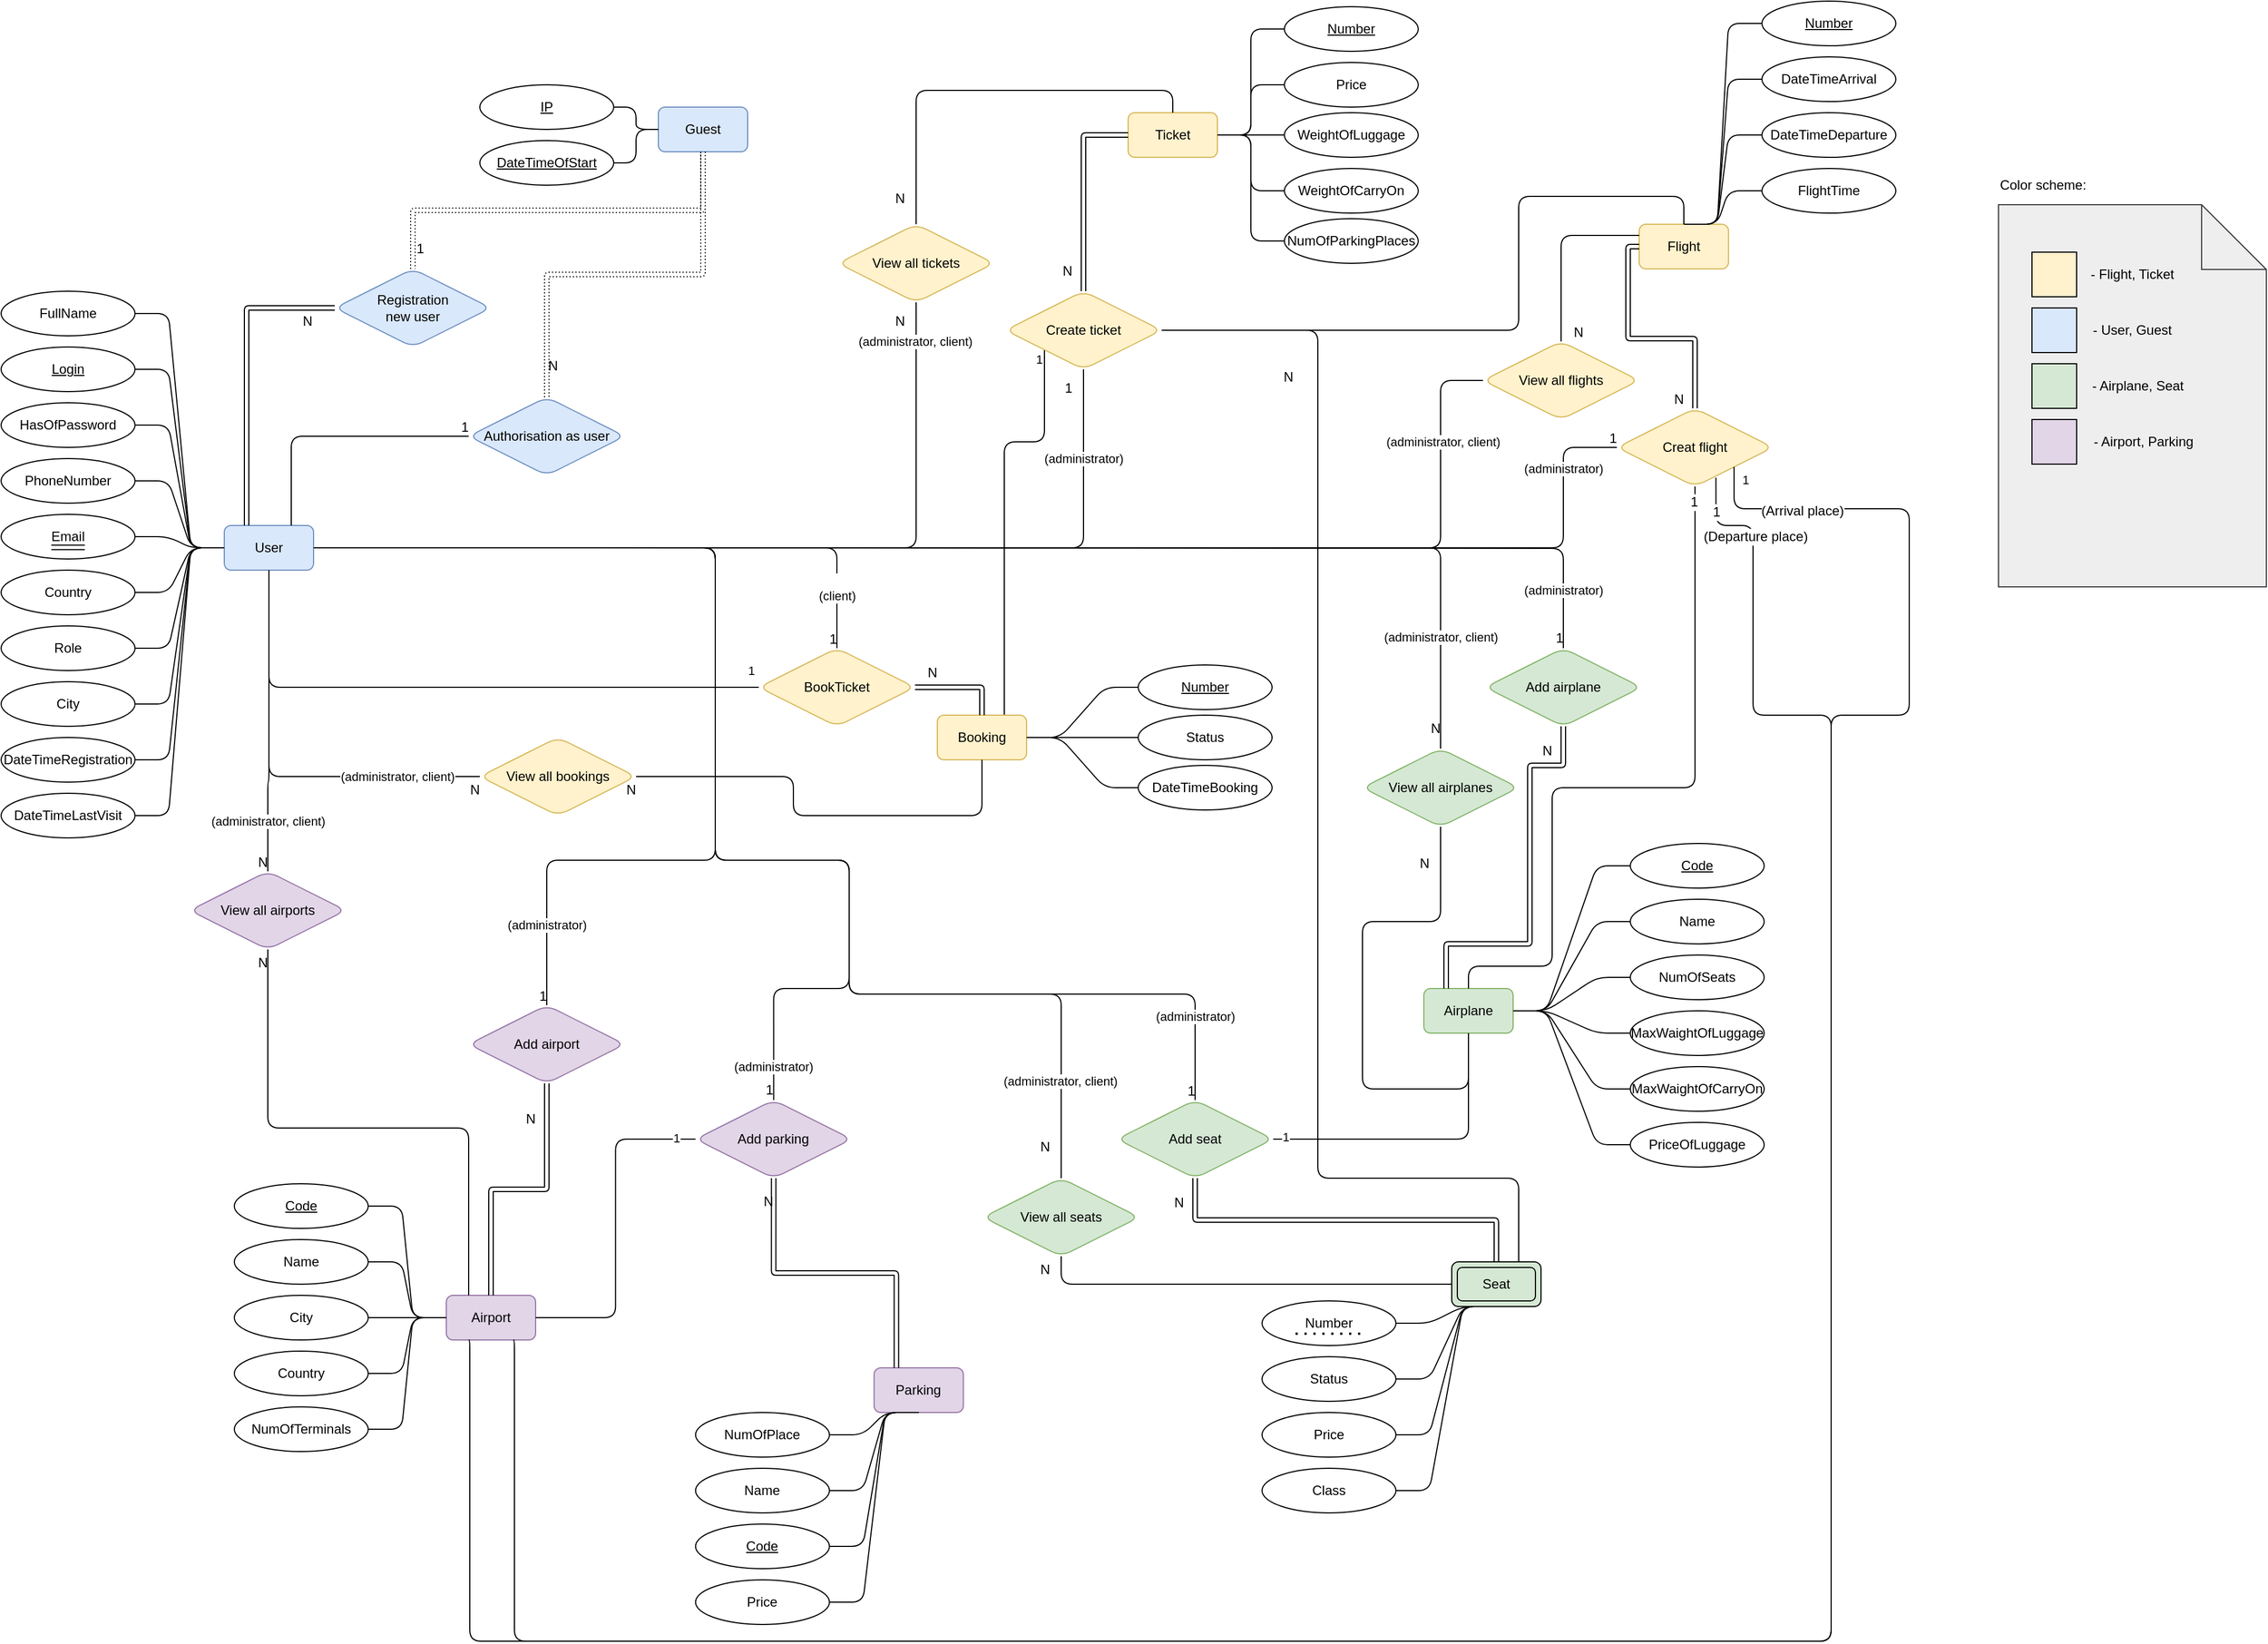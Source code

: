 <mxfile version="18.0.1" type="device"><diagram id="R2lEEEUBdFMjLlhIrx00" name="Page-1"><mxGraphModel dx="2333" dy="927" grid="1" gridSize="10" guides="1" tooltips="1" connect="1" arrows="1" fold="1" page="1" pageScale="1" pageWidth="850" pageHeight="1100" math="0" shadow="0" extFonts="Permanent Marker^https://fonts.googleapis.com/css?family=Permanent+Marker"><root><mxCell id="0"/><mxCell id="1" parent="0"/><mxCell id="vTDqhp44b70QowrRXhKw-1" value="Guest" style="whiteSpace=wrap;html=1;align=center;fillColor=#dae8fc;strokeColor=#6c8ebf;rounded=1;" parent="1" vertex="1"><mxGeometry x="-191" y="100" width="80" height="40" as="geometry"/></mxCell><mxCell id="HymGCqbxiDegcb85thUr-44" style="edgeStyle=orthogonalEdgeStyle;rounded=1;orthogonalLoop=1;jettySize=auto;html=1;exitX=0.5;exitY=1;exitDx=0;exitDy=0;entryX=0;entryY=0.5;entryDx=0;entryDy=0;endArrow=none;endFill=0;" parent="1" source="vTDqhp44b70QowrRXhKw-2" target="vTDqhp44b70QowrRXhKw-189" edge="1"><mxGeometry relative="1" as="geometry"/></mxCell><mxCell id="rrQX9IOoc1tXFllPUceU-5" value="1" style="edgeLabel;html=1;align=center;verticalAlign=middle;resizable=0;points=[];rounded=1;" parent="HymGCqbxiDegcb85thUr-44" vertex="1" connectable="0"><mxGeometry x="0.931" y="4" relative="1" as="geometry"><mxPoint x="12" y="-11" as="offset"/></mxGeometry></mxCell><mxCell id="vTDqhp44b70QowrRXhKw-2" value="User" style="whiteSpace=wrap;html=1;align=center;fillColor=#dae8fc;strokeColor=#6c8ebf;rounded=1;" parent="1" vertex="1"><mxGeometry x="-580" y="475" width="80" height="40" as="geometry"/></mxCell><mxCell id="vTDqhp44b70QowrRXhKw-3" value="Airplane" style="whiteSpace=wrap;html=1;align=center;fillColor=#d5e8d4;strokeColor=#82b366;rounded=1;" parent="1" vertex="1"><mxGeometry x="495" y="890" width="80" height="40" as="geometry"/></mxCell><mxCell id="vTDqhp44b70QowrRXhKw-4" value="Airport" style="whiteSpace=wrap;html=1;align=center;fillColor=#e1d5e7;strokeColor=#9673a6;rounded=1;" parent="1" vertex="1"><mxGeometry x="-381" y="1165" width="80" height="40" as="geometry"/></mxCell><mxCell id="vTDqhp44b70QowrRXhKw-5" value="Flight" style="whiteSpace=wrap;html=1;align=center;fillColor=#fff2cc;strokeColor=#d6b656;rounded=1;" parent="1" vertex="1"><mxGeometry x="688" y="205" width="80" height="40" as="geometry"/></mxCell><mxCell id="vTDqhp44b70QowrRXhKw-6" value="Parking" style="whiteSpace=wrap;html=1;align=center;fillColor=#e1d5e7;strokeColor=#9673a6;rounded=1;" parent="1" vertex="1"><mxGeometry x="2.33" y="1230" width="80" height="40" as="geometry"/></mxCell><mxCell id="vTDqhp44b70QowrRXhKw-121" style="edgeStyle=entityRelationEdgeStyle;rounded=1;orthogonalLoop=1;jettySize=auto;html=1;exitX=1;exitY=0.5;exitDx=0;exitDy=0;entryX=0;entryY=0.5;entryDx=0;entryDy=0;endArrow=none;endFill=0;" parent="1" source="vTDqhp44b70QowrRXhKw-7" target="vTDqhp44b70QowrRXhKw-119" edge="1"><mxGeometry relative="1" as="geometry"/></mxCell><mxCell id="rrQX9IOoc1tXFllPUceU-9" style="edgeStyle=orthogonalEdgeStyle;rounded=1;orthogonalLoop=1;jettySize=auto;html=1;exitX=1;exitY=0.5;exitDx=0;exitDy=0;entryX=0;entryY=0.5;entryDx=0;entryDy=0;endArrow=none;endFill=0;" parent="1" source="vTDqhp44b70QowrRXhKw-7" target="rrQX9IOoc1tXFllPUceU-6" edge="1"><mxGeometry relative="1" as="geometry"/></mxCell><mxCell id="rrQX9IOoc1tXFllPUceU-10" style="edgeStyle=orthogonalEdgeStyle;rounded=1;orthogonalLoop=1;jettySize=auto;html=1;exitX=1;exitY=0.5;exitDx=0;exitDy=0;entryX=0;entryY=0.5;entryDx=0;entryDy=0;endArrow=none;endFill=0;" parent="1" source="vTDqhp44b70QowrRXhKw-7" target="rrQX9IOoc1tXFllPUceU-7" edge="1"><mxGeometry relative="1" as="geometry"/></mxCell><mxCell id="rrQX9IOoc1tXFllPUceU-11" style="edgeStyle=orthogonalEdgeStyle;rounded=1;orthogonalLoop=1;jettySize=auto;html=1;exitX=1;exitY=0.5;exitDx=0;exitDy=0;entryX=0;entryY=0.5;entryDx=0;entryDy=0;endArrow=none;endFill=0;" parent="1" source="vTDqhp44b70QowrRXhKw-7" target="rrQX9IOoc1tXFllPUceU-8" edge="1"><mxGeometry relative="1" as="geometry"/></mxCell><mxCell id="vTDqhp44b70QowrRXhKw-7" value="Ticket" style="whiteSpace=wrap;html=1;align=center;fillColor=#fff2cc;strokeColor=#d6b656;rounded=1;" parent="1" vertex="1"><mxGeometry x="230" y="105" width="80" height="40" as="geometry"/></mxCell><mxCell id="HymGCqbxiDegcb85thUr-46" value="1" style="edgeStyle=orthogonalEdgeStyle;rounded=1;orthogonalLoop=1;jettySize=auto;html=1;exitX=0.75;exitY=0;exitDx=0;exitDy=0;entryX=0;entryY=1;entryDx=0;entryDy=0;endArrow=none;endFill=0;" parent="1" source="vTDqhp44b70QowrRXhKw-8" target="vTDqhp44b70QowrRXhKw-185" edge="1"><mxGeometry x="0.954" y="5" relative="1" as="geometry"><Array as="points"><mxPoint x="119" y="400"/><mxPoint x="155" y="400"/></Array><mxPoint as="offset"/></mxGeometry></mxCell><mxCell id="vTDqhp44b70QowrRXhKw-8" value="Booking" style="whiteSpace=wrap;html=1;align=center;fillColor=#fff2cc;strokeColor=#d6b656;rounded=1;" parent="1" vertex="1"><mxGeometry x="59" y="645" width="80" height="40" as="geometry"/></mxCell><mxCell id="HymGCqbxiDegcb85thUr-48" style="edgeStyle=orthogonalEdgeStyle;rounded=1;orthogonalLoop=1;jettySize=auto;html=1;entryX=1;entryY=0.5;entryDx=0;entryDy=0;endArrow=none;endFill=0;exitX=0.75;exitY=0;exitDx=0;exitDy=0;" parent="1" source="vTDqhp44b70QowrRXhKw-10" target="vTDqhp44b70QowrRXhKw-185" edge="1"><mxGeometry relative="1" as="geometry"><Array as="points"><mxPoint x="580" y="1060"/><mxPoint x="400" y="1060"/><mxPoint x="400" y="300"/></Array><mxPoint x="580" y="1060" as="sourcePoint"/></mxGeometry></mxCell><mxCell id="vTDqhp44b70QowrRXhKw-10" value="Seat" style="shape=ext;margin=3;double=1;whiteSpace=wrap;html=1;align=center;rounded=1;strokeColor=#000000;fillColor=#d5e8d4;" parent="1" vertex="1"><mxGeometry x="520" y="1135" width="80" height="40" as="geometry"/></mxCell><mxCell id="vTDqhp44b70QowrRXhKw-15" style="edgeStyle=orthogonalEdgeStyle;rounded=1;orthogonalLoop=1;jettySize=auto;html=1;exitX=1;exitY=0.5;exitDx=0;exitDy=0;entryX=0;entryY=0.5;entryDx=0;entryDy=0;endArrow=none;endFill=0;" parent="1" source="vTDqhp44b70QowrRXhKw-11" target="vTDqhp44b70QowrRXhKw-1" edge="1"><mxGeometry relative="1" as="geometry"/></mxCell><mxCell id="vTDqhp44b70QowrRXhKw-11" value="&lt;u&gt;IP&lt;/u&gt;" style="ellipse;whiteSpace=wrap;html=1;align=center;rounded=1;" parent="1" vertex="1"><mxGeometry x="-351" y="80" width="120" height="40" as="geometry"/></mxCell><mxCell id="vTDqhp44b70QowrRXhKw-16" style="edgeStyle=orthogonalEdgeStyle;rounded=1;orthogonalLoop=1;jettySize=auto;html=1;exitX=1;exitY=0.5;exitDx=0;exitDy=0;entryX=0;entryY=0.5;entryDx=0;entryDy=0;endArrow=none;endFill=0;" parent="1" source="vTDqhp44b70QowrRXhKw-12" target="vTDqhp44b70QowrRXhKw-1" edge="1"><mxGeometry relative="1" as="geometry"/></mxCell><mxCell id="vTDqhp44b70QowrRXhKw-12" value="&lt;u&gt;DateTimeOfStart&lt;/u&gt;" style="ellipse;whiteSpace=wrap;html=1;align=center;rounded=1;" parent="1" vertex="1"><mxGeometry x="-351" y="130" width="120" height="40" as="geometry"/></mxCell><mxCell id="vTDqhp44b70QowrRXhKw-43" style="edgeStyle=entityRelationEdgeStyle;rounded=1;orthogonalLoop=1;jettySize=auto;html=1;exitX=1;exitY=0.5;exitDx=0;exitDy=0;endArrow=none;endFill=0;" parent="1" source="vTDqhp44b70QowrRXhKw-17" target="vTDqhp44b70QowrRXhKw-2" edge="1"><mxGeometry relative="1" as="geometry"/></mxCell><mxCell id="vTDqhp44b70QowrRXhKw-17" value="FullName" style="ellipse;whiteSpace=wrap;html=1;align=center;rounded=1;" parent="1" vertex="1"><mxGeometry x="-780" y="265" width="120" height="40" as="geometry"/></mxCell><mxCell id="vTDqhp44b70QowrRXhKw-44" style="edgeStyle=entityRelationEdgeStyle;rounded=1;orthogonalLoop=1;jettySize=auto;html=1;exitX=1;exitY=0.5;exitDx=0;exitDy=0;endArrow=none;endFill=0;" parent="1" source="vTDqhp44b70QowrRXhKw-18" target="vTDqhp44b70QowrRXhKw-2" edge="1"><mxGeometry relative="1" as="geometry"/></mxCell><mxCell id="vTDqhp44b70QowrRXhKw-18" value="&lt;u&gt;Login&lt;/u&gt;" style="ellipse;whiteSpace=wrap;html=1;align=center;rounded=1;" parent="1" vertex="1"><mxGeometry x="-780" y="315" width="120" height="40" as="geometry"/></mxCell><mxCell id="vTDqhp44b70QowrRXhKw-45" style="edgeStyle=entityRelationEdgeStyle;rounded=1;orthogonalLoop=1;jettySize=auto;html=1;exitX=1;exitY=0.5;exitDx=0;exitDy=0;endArrow=none;endFill=0;" parent="1" source="vTDqhp44b70QowrRXhKw-19" target="vTDqhp44b70QowrRXhKw-2" edge="1"><mxGeometry relative="1" as="geometry"/></mxCell><mxCell id="vTDqhp44b70QowrRXhKw-19" value="HasOfPassword" style="ellipse;whiteSpace=wrap;html=1;align=center;rounded=1;" parent="1" vertex="1"><mxGeometry x="-780" y="365" width="120" height="40" as="geometry"/></mxCell><mxCell id="vTDqhp44b70QowrRXhKw-46" style="edgeStyle=entityRelationEdgeStyle;rounded=1;orthogonalLoop=1;jettySize=auto;html=1;exitX=1;exitY=0.5;exitDx=0;exitDy=0;endArrow=none;endFill=0;" parent="1" source="vTDqhp44b70QowrRXhKw-20" target="vTDqhp44b70QowrRXhKw-2" edge="1"><mxGeometry relative="1" as="geometry"/></mxCell><mxCell id="vTDqhp44b70QowrRXhKw-20" value="PhoneNumber" style="ellipse;whiteSpace=wrap;html=1;align=center;rounded=1;" parent="1" vertex="1"><mxGeometry x="-780" y="415" width="120" height="40" as="geometry"/></mxCell><mxCell id="vTDqhp44b70QowrRXhKw-47" style="edgeStyle=entityRelationEdgeStyle;rounded=1;orthogonalLoop=1;jettySize=auto;html=1;exitX=1;exitY=0.5;exitDx=0;exitDy=0;endArrow=none;endFill=0;entryX=0;entryY=0.5;entryDx=0;entryDy=0;" parent="1" source="vTDqhp44b70QowrRXhKw-21" target="vTDqhp44b70QowrRXhKw-2" edge="1"><mxGeometry relative="1" as="geometry"><mxPoint x="-450" y="425" as="targetPoint"/></mxGeometry></mxCell><mxCell id="vTDqhp44b70QowrRXhKw-21" value="Email" style="ellipse;whiteSpace=wrap;html=1;align=center;rounded=1;" parent="1" vertex="1"><mxGeometry x="-780" y="465" width="120" height="40" as="geometry"/></mxCell><mxCell id="vTDqhp44b70QowrRXhKw-48" style="edgeStyle=entityRelationEdgeStyle;rounded=1;orthogonalLoop=1;jettySize=auto;html=1;exitX=1;exitY=0.5;exitDx=0;exitDy=0;entryX=0;entryY=0.5;entryDx=0;entryDy=0;endArrow=none;endFill=0;" parent="1" source="vTDqhp44b70QowrRXhKw-22" target="vTDqhp44b70QowrRXhKw-2" edge="1"><mxGeometry relative="1" as="geometry"/></mxCell><mxCell id="vTDqhp44b70QowrRXhKw-22" value="Country" style="ellipse;whiteSpace=wrap;html=1;align=center;rounded=1;" parent="1" vertex="1"><mxGeometry x="-780" y="515" width="120" height="40" as="geometry"/></mxCell><mxCell id="vTDqhp44b70QowrRXhKw-49" style="edgeStyle=entityRelationEdgeStyle;rounded=1;orthogonalLoop=1;jettySize=auto;html=1;exitX=1;exitY=0.5;exitDx=0;exitDy=0;entryX=0;entryY=0.5;entryDx=0;entryDy=0;endArrow=none;endFill=0;" parent="1" source="vTDqhp44b70QowrRXhKw-23" target="vTDqhp44b70QowrRXhKw-2" edge="1"><mxGeometry relative="1" as="geometry"/></mxCell><mxCell id="vTDqhp44b70QowrRXhKw-23" value="Role" style="ellipse;whiteSpace=wrap;html=1;align=center;rounded=1;" parent="1" vertex="1"><mxGeometry x="-780" y="565" width="120" height="40" as="geometry"/></mxCell><mxCell id="vTDqhp44b70QowrRXhKw-52" style="edgeStyle=entityRelationEdgeStyle;rounded=1;orthogonalLoop=1;jettySize=auto;html=1;exitX=1;exitY=0.5;exitDx=0;exitDy=0;entryX=0;entryY=0.5;entryDx=0;entryDy=0;endArrow=none;endFill=0;" parent="1" source="vTDqhp44b70QowrRXhKw-24" target="vTDqhp44b70QowrRXhKw-2" edge="1"><mxGeometry relative="1" as="geometry"/></mxCell><mxCell id="vTDqhp44b70QowrRXhKw-24" value="City" style="ellipse;whiteSpace=wrap;html=1;align=center;rounded=1;" parent="1" vertex="1"><mxGeometry x="-780" y="615" width="120" height="40" as="geometry"/></mxCell><mxCell id="vTDqhp44b70QowrRXhKw-53" style="edgeStyle=entityRelationEdgeStyle;rounded=1;orthogonalLoop=1;jettySize=auto;html=1;exitX=1;exitY=0.5;exitDx=0;exitDy=0;endArrow=none;endFill=0;entryX=0;entryY=0.5;entryDx=0;entryDy=0;" parent="1" source="vTDqhp44b70QowrRXhKw-25" target="vTDqhp44b70QowrRXhKw-2" edge="1"><mxGeometry relative="1" as="geometry"><mxPoint x="-430" y="395" as="targetPoint"/></mxGeometry></mxCell><mxCell id="vTDqhp44b70QowrRXhKw-25" value="DateTimeRegistration" style="ellipse;whiteSpace=wrap;html=1;align=center;rounded=1;" parent="1" vertex="1"><mxGeometry x="-780" y="665" width="120" height="40" as="geometry"/></mxCell><mxCell id="vTDqhp44b70QowrRXhKw-54" style="edgeStyle=entityRelationEdgeStyle;rounded=1;orthogonalLoop=1;jettySize=auto;html=1;exitX=1;exitY=0.5;exitDx=0;exitDy=0;entryX=0;entryY=0.5;entryDx=0;entryDy=0;endArrow=none;endFill=0;" parent="1" source="vTDqhp44b70QowrRXhKw-27" target="vTDqhp44b70QowrRXhKw-2" edge="1"><mxGeometry relative="1" as="geometry"/></mxCell><mxCell id="vTDqhp44b70QowrRXhKw-27" value="DateTimeLastVisit" style="ellipse;whiteSpace=wrap;html=1;align=center;rounded=1;" parent="1" vertex="1"><mxGeometry x="-780" y="715" width="120" height="40" as="geometry"/></mxCell><mxCell id="vTDqhp44b70QowrRXhKw-62" style="edgeStyle=entityRelationEdgeStyle;rounded=1;orthogonalLoop=1;jettySize=auto;html=1;exitX=1;exitY=0.5;exitDx=0;exitDy=0;entryX=0;entryY=0.5;entryDx=0;entryDy=0;endArrow=none;endFill=0;" parent="1" source="vTDqhp44b70QowrRXhKw-57" target="vTDqhp44b70QowrRXhKw-4" edge="1"><mxGeometry relative="1" as="geometry"/></mxCell><mxCell id="vTDqhp44b70QowrRXhKw-57" value="&lt;u&gt;Code&lt;/u&gt;" style="ellipse;whiteSpace=wrap;html=1;align=center;rounded=1;" parent="1" vertex="1"><mxGeometry x="-571" y="1065" width="120" height="40" as="geometry"/></mxCell><mxCell id="vTDqhp44b70QowrRXhKw-63" value="" style="edgeStyle=entityRelationEdgeStyle;rounded=1;orthogonalLoop=1;jettySize=auto;html=1;endArrow=none;endFill=0;" parent="1" source="vTDqhp44b70QowrRXhKw-58" target="vTDqhp44b70QowrRXhKw-4" edge="1"><mxGeometry relative="1" as="geometry"/></mxCell><mxCell id="vTDqhp44b70QowrRXhKw-58" value="Name" style="ellipse;whiteSpace=wrap;html=1;align=center;rounded=1;" parent="1" vertex="1"><mxGeometry x="-571" y="1115" width="120" height="40" as="geometry"/></mxCell><mxCell id="vTDqhp44b70QowrRXhKw-64" style="edgeStyle=entityRelationEdgeStyle;rounded=1;orthogonalLoop=1;jettySize=auto;html=1;exitX=1;exitY=0.5;exitDx=0;exitDy=0;entryX=0;entryY=0.5;entryDx=0;entryDy=0;endArrow=none;endFill=0;" parent="1" source="vTDqhp44b70QowrRXhKw-59" target="vTDqhp44b70QowrRXhKw-4" edge="1"><mxGeometry relative="1" as="geometry"/></mxCell><mxCell id="vTDqhp44b70QowrRXhKw-59" value="City" style="ellipse;whiteSpace=wrap;html=1;align=center;rounded=1;" parent="1" vertex="1"><mxGeometry x="-571" y="1165" width="120" height="40" as="geometry"/></mxCell><mxCell id="vTDqhp44b70QowrRXhKw-65" style="edgeStyle=entityRelationEdgeStyle;rounded=1;orthogonalLoop=1;jettySize=auto;html=1;exitX=1;exitY=0.5;exitDx=0;exitDy=0;entryX=0;entryY=0.5;entryDx=0;entryDy=0;endArrow=none;endFill=0;" parent="1" source="vTDqhp44b70QowrRXhKw-60" target="vTDqhp44b70QowrRXhKw-4" edge="1"><mxGeometry relative="1" as="geometry"/></mxCell><mxCell id="vTDqhp44b70QowrRXhKw-60" value="Country" style="ellipse;whiteSpace=wrap;html=1;align=center;rounded=1;" parent="1" vertex="1"><mxGeometry x="-571" y="1215" width="120" height="40" as="geometry"/></mxCell><mxCell id="vTDqhp44b70QowrRXhKw-66" style="edgeStyle=entityRelationEdgeStyle;rounded=1;orthogonalLoop=1;jettySize=auto;html=1;exitX=1;exitY=0.5;exitDx=0;exitDy=0;endArrow=none;endFill=0;entryX=0;entryY=0.5;entryDx=0;entryDy=0;" parent="1" source="vTDqhp44b70QowrRXhKw-61" target="vTDqhp44b70QowrRXhKw-4" edge="1"><mxGeometry relative="1" as="geometry"><mxPoint x="-381" y="1085.0" as="targetPoint"/></mxGeometry></mxCell><mxCell id="vTDqhp44b70QowrRXhKw-61" value="NumOfTerminals" style="ellipse;whiteSpace=wrap;html=1;align=center;rounded=1;" parent="1" vertex="1"><mxGeometry x="-571" y="1265" width="120" height="40" as="geometry"/></mxCell><mxCell id="vTDqhp44b70QowrRXhKw-100" style="edgeStyle=entityRelationEdgeStyle;rounded=1;orthogonalLoop=1;jettySize=auto;html=1;exitX=1;exitY=0.5;exitDx=0;exitDy=0;endArrow=none;endFill=0;entryX=0.5;entryY=1;entryDx=0;entryDy=0;" parent="1" source="vTDqhp44b70QowrRXhKw-67" target="vTDqhp44b70QowrRXhKw-6" edge="1"><mxGeometry relative="1" as="geometry"><mxPoint x="32.33" y="1290" as="targetPoint"/></mxGeometry></mxCell><mxCell id="vTDqhp44b70QowrRXhKw-67" value="Name" style="ellipse;whiteSpace=wrap;html=1;align=center;rounded=1;" parent="1" vertex="1"><mxGeometry x="-157.67" y="1320" width="120" height="40" as="geometry"/></mxCell><mxCell id="vTDqhp44b70QowrRXhKw-99" style="edgeStyle=entityRelationEdgeStyle;rounded=1;orthogonalLoop=1;jettySize=auto;html=1;exitX=1;exitY=0.5;exitDx=0;exitDy=0;entryX=0.5;entryY=1;entryDx=0;entryDy=0;endArrow=none;endFill=0;" parent="1" source="vTDqhp44b70QowrRXhKw-69" target="vTDqhp44b70QowrRXhKw-6" edge="1"><mxGeometry relative="1" as="geometry"/></mxCell><mxCell id="vTDqhp44b70QowrRXhKw-69" value="NumOfPlace" style="ellipse;whiteSpace=wrap;html=1;align=center;rounded=1;" parent="1" vertex="1"><mxGeometry x="-157.67" y="1270" width="120" height="40" as="geometry"/></mxCell><mxCell id="vTDqhp44b70QowrRXhKw-101" style="edgeStyle=entityRelationEdgeStyle;rounded=1;orthogonalLoop=1;jettySize=auto;html=1;exitX=1;exitY=0.5;exitDx=0;exitDy=0;endArrow=none;endFill=0;entryX=0.5;entryY=1;entryDx=0;entryDy=0;" parent="1" source="vTDqhp44b70QowrRXhKw-70" target="vTDqhp44b70QowrRXhKw-6" edge="1"><mxGeometry relative="1" as="geometry"><mxPoint x="22.33" y="1270" as="targetPoint"/></mxGeometry></mxCell><mxCell id="vTDqhp44b70QowrRXhKw-70" value="&lt;u&gt;Code&lt;/u&gt;" style="ellipse;whiteSpace=wrap;html=1;align=center;rounded=1;" parent="1" vertex="1"><mxGeometry x="-157.67" y="1370" width="120" height="40" as="geometry"/></mxCell><mxCell id="vTDqhp44b70QowrRXhKw-102" style="edgeStyle=entityRelationEdgeStyle;rounded=1;orthogonalLoop=1;jettySize=auto;html=1;exitX=1;exitY=0.5;exitDx=0;exitDy=0;entryX=0.5;entryY=1;entryDx=0;entryDy=0;endArrow=none;endFill=0;" parent="1" source="vTDqhp44b70QowrRXhKw-71" target="vTDqhp44b70QowrRXhKw-6" edge="1"><mxGeometry relative="1" as="geometry"/></mxCell><mxCell id="vTDqhp44b70QowrRXhKw-71" value="Price" style="ellipse;whiteSpace=wrap;html=1;align=center;rounded=1;" parent="1" vertex="1"><mxGeometry x="-157.67" y="1420" width="120" height="40" as="geometry"/></mxCell><mxCell id="vTDqhp44b70QowrRXhKw-89" style="edgeStyle=entityRelationEdgeStyle;rounded=1;orthogonalLoop=1;jettySize=auto;html=1;exitX=0;exitY=0.5;exitDx=0;exitDy=0;entryX=1;entryY=0.5;entryDx=0;entryDy=0;endArrow=none;endFill=0;" parent="1" source="vTDqhp44b70QowrRXhKw-83" target="vTDqhp44b70QowrRXhKw-3" edge="1"><mxGeometry relative="1" as="geometry"/></mxCell><mxCell id="vTDqhp44b70QowrRXhKw-83" value="&lt;u&gt;Code&lt;/u&gt;" style="ellipse;whiteSpace=wrap;html=1;align=center;rounded=1;" parent="1" vertex="1"><mxGeometry x="680" y="760" width="120" height="40" as="geometry"/></mxCell><mxCell id="vTDqhp44b70QowrRXhKw-90" style="edgeStyle=entityRelationEdgeStyle;rounded=1;orthogonalLoop=1;jettySize=auto;html=1;exitX=0;exitY=0.5;exitDx=0;exitDy=0;entryX=1;entryY=0.5;entryDx=0;entryDy=0;endArrow=none;endFill=0;" parent="1" source="vTDqhp44b70QowrRXhKw-84" target="vTDqhp44b70QowrRXhKw-3" edge="1"><mxGeometry relative="1" as="geometry"/></mxCell><mxCell id="vTDqhp44b70QowrRXhKw-84" value="Name" style="ellipse;whiteSpace=wrap;html=1;align=center;rounded=1;" parent="1" vertex="1"><mxGeometry x="680" y="810" width="120" height="40" as="geometry"/></mxCell><mxCell id="vTDqhp44b70QowrRXhKw-91" style="edgeStyle=entityRelationEdgeStyle;rounded=1;orthogonalLoop=1;jettySize=auto;html=1;exitX=0;exitY=0.5;exitDx=0;exitDy=0;entryX=1;entryY=0.5;entryDx=0;entryDy=0;endArrow=none;endFill=0;" parent="1" source="vTDqhp44b70QowrRXhKw-85" target="vTDqhp44b70QowrRXhKw-3" edge="1"><mxGeometry relative="1" as="geometry"/></mxCell><mxCell id="vTDqhp44b70QowrRXhKw-85" value="NumOfSeats" style="ellipse;whiteSpace=wrap;html=1;align=center;rounded=1;" parent="1" vertex="1"><mxGeometry x="680" y="860" width="120" height="40" as="geometry"/></mxCell><mxCell id="vTDqhp44b70QowrRXhKw-92" style="edgeStyle=entityRelationEdgeStyle;rounded=1;orthogonalLoop=1;jettySize=auto;html=1;exitX=0;exitY=0.5;exitDx=0;exitDy=0;entryX=1;entryY=0.5;entryDx=0;entryDy=0;endArrow=none;endFill=0;" parent="1" source="vTDqhp44b70QowrRXhKw-86" target="vTDqhp44b70QowrRXhKw-3" edge="1"><mxGeometry relative="1" as="geometry"/></mxCell><mxCell id="vTDqhp44b70QowrRXhKw-86" value="MaxWaightOfLuggage" style="ellipse;whiteSpace=wrap;html=1;align=center;rounded=1;" parent="1" vertex="1"><mxGeometry x="680" y="910" width="120" height="40" as="geometry"/></mxCell><mxCell id="vTDqhp44b70QowrRXhKw-93" style="edgeStyle=entityRelationEdgeStyle;rounded=1;orthogonalLoop=1;jettySize=auto;html=1;exitX=0;exitY=0.5;exitDx=0;exitDy=0;endArrow=none;endFill=0;entryX=1;entryY=0.5;entryDx=0;entryDy=0;" parent="1" source="vTDqhp44b70QowrRXhKw-87" target="vTDqhp44b70QowrRXhKw-3" edge="1"><mxGeometry relative="1" as="geometry"><mxPoint x="260" y="930" as="targetPoint"/></mxGeometry></mxCell><mxCell id="vTDqhp44b70QowrRXhKw-87" value="MaxWaightOfCarryOn" style="ellipse;whiteSpace=wrap;html=1;align=center;rounded=1;" parent="1" vertex="1"><mxGeometry x="680" y="960" width="120" height="40" as="geometry"/></mxCell><mxCell id="vTDqhp44b70QowrRXhKw-94" style="edgeStyle=entityRelationEdgeStyle;rounded=1;orthogonalLoop=1;jettySize=auto;html=1;exitX=0;exitY=0.5;exitDx=0;exitDy=0;entryX=1;entryY=0.5;entryDx=0;entryDy=0;endArrow=none;endFill=0;" parent="1" source="vTDqhp44b70QowrRXhKw-88" target="vTDqhp44b70QowrRXhKw-3" edge="1"><mxGeometry relative="1" as="geometry"/></mxCell><mxCell id="vTDqhp44b70QowrRXhKw-88" value="PriceOfLuggage" style="ellipse;whiteSpace=wrap;html=1;align=center;rounded=1;" parent="1" vertex="1"><mxGeometry x="680" y="1010" width="120" height="40" as="geometry"/></mxCell><mxCell id="vTDqhp44b70QowrRXhKw-107" style="edgeStyle=entityRelationEdgeStyle;rounded=1;orthogonalLoop=1;jettySize=auto;html=1;exitX=1;exitY=0.5;exitDx=0;exitDy=0;entryX=0.5;entryY=1;entryDx=0;entryDy=0;endArrow=none;endFill=0;" parent="1" source="vTDqhp44b70QowrRXhKw-95" target="vTDqhp44b70QowrRXhKw-10" edge="1"><mxGeometry relative="1" as="geometry"/></mxCell><mxCell id="vTDqhp44b70QowrRXhKw-95" value="Number" style="ellipse;whiteSpace=wrap;html=1;align=center;rounded=1;" parent="1" vertex="1"><mxGeometry x="350" y="1170" width="120" height="40" as="geometry"/></mxCell><mxCell id="vTDqhp44b70QowrRXhKw-108" style="edgeStyle=entityRelationEdgeStyle;rounded=1;orthogonalLoop=1;jettySize=auto;html=1;exitX=1;exitY=0.5;exitDx=0;exitDy=0;endArrow=none;endFill=0;entryX=0.5;entryY=1;entryDx=0;entryDy=0;" parent="1" source="vTDqhp44b70QowrRXhKw-96" target="vTDqhp44b70QowrRXhKw-10" edge="1"><mxGeometry relative="1" as="geometry"><mxPoint x="520" y="1150" as="targetPoint"/></mxGeometry></mxCell><mxCell id="vTDqhp44b70QowrRXhKw-96" value="Status" style="ellipse;whiteSpace=wrap;html=1;align=center;rounded=1;" parent="1" vertex="1"><mxGeometry x="350" y="1220" width="120" height="40" as="geometry"/></mxCell><mxCell id="vTDqhp44b70QowrRXhKw-109" style="edgeStyle=entityRelationEdgeStyle;rounded=1;orthogonalLoop=1;jettySize=auto;html=1;exitX=1;exitY=0.5;exitDx=0;exitDy=0;entryX=0.5;entryY=1;entryDx=0;entryDy=0;endArrow=none;endFill=0;" parent="1" source="vTDqhp44b70QowrRXhKw-97" target="vTDqhp44b70QowrRXhKw-10" edge="1"><mxGeometry relative="1" as="geometry"/></mxCell><mxCell id="vTDqhp44b70QowrRXhKw-97" value="Price" style="ellipse;whiteSpace=wrap;html=1;align=center;rounded=1;" parent="1" vertex="1"><mxGeometry x="350" y="1270" width="120" height="40" as="geometry"/></mxCell><mxCell id="vTDqhp44b70QowrRXhKw-110" style="edgeStyle=entityRelationEdgeStyle;rounded=1;orthogonalLoop=1;jettySize=auto;html=1;exitX=1;exitY=0.5;exitDx=0;exitDy=0;entryX=0.5;entryY=1;entryDx=0;entryDy=0;endArrow=none;endFill=0;" parent="1" source="vTDqhp44b70QowrRXhKw-98" target="vTDqhp44b70QowrRXhKw-10" edge="1"><mxGeometry relative="1" as="geometry"/></mxCell><mxCell id="vTDqhp44b70QowrRXhKw-98" value="Class" style="ellipse;whiteSpace=wrap;html=1;align=center;rounded=1;" parent="1" vertex="1"><mxGeometry x="350" y="1320" width="120" height="40" as="geometry"/></mxCell><mxCell id="vTDqhp44b70QowrRXhKw-118" style="edgeStyle=entityRelationEdgeStyle;rounded=1;orthogonalLoop=1;jettySize=auto;html=1;exitX=0;exitY=0.5;exitDx=0;exitDy=0;entryX=0.5;entryY=0;entryDx=0;entryDy=0;endArrow=none;endFill=0;" parent="1" source="vTDqhp44b70QowrRXhKw-111" target="vTDqhp44b70QowrRXhKw-5" edge="1"><mxGeometry relative="1" as="geometry"/></mxCell><mxCell id="vTDqhp44b70QowrRXhKw-111" value="&lt;u&gt;Number&lt;/u&gt;" style="ellipse;whiteSpace=wrap;html=1;align=center;rounded=1;" parent="1" vertex="1"><mxGeometry x="798" y="5" width="120" height="40" as="geometry"/></mxCell><mxCell id="vTDqhp44b70QowrRXhKw-117" style="edgeStyle=entityRelationEdgeStyle;rounded=1;orthogonalLoop=1;jettySize=auto;html=1;exitX=0;exitY=0.5;exitDx=0;exitDy=0;entryX=0.5;entryY=0;entryDx=0;entryDy=0;endArrow=none;endFill=0;" parent="1" source="vTDqhp44b70QowrRXhKw-112" target="vTDqhp44b70QowrRXhKw-5" edge="1"><mxGeometry relative="1" as="geometry"/></mxCell><mxCell id="vTDqhp44b70QowrRXhKw-112" value="DateTimeArrival" style="ellipse;whiteSpace=wrap;html=1;align=center;rounded=1;" parent="1" vertex="1"><mxGeometry x="798" y="55" width="120" height="40" as="geometry"/></mxCell><mxCell id="vTDqhp44b70QowrRXhKw-116" style="edgeStyle=entityRelationEdgeStyle;rounded=1;orthogonalLoop=1;jettySize=auto;html=1;exitX=0;exitY=0.5;exitDx=0;exitDy=0;entryX=0.5;entryY=0;entryDx=0;entryDy=0;endArrow=none;endFill=0;" parent="1" source="vTDqhp44b70QowrRXhKw-113" target="vTDqhp44b70QowrRXhKw-5" edge="1"><mxGeometry relative="1" as="geometry"/></mxCell><mxCell id="vTDqhp44b70QowrRXhKw-113" value="DateTimeDeparture" style="ellipse;whiteSpace=wrap;html=1;align=center;rounded=1;" parent="1" vertex="1"><mxGeometry x="798" y="105" width="120" height="40" as="geometry"/></mxCell><mxCell id="vTDqhp44b70QowrRXhKw-115" style="edgeStyle=entityRelationEdgeStyle;rounded=1;orthogonalLoop=1;jettySize=auto;html=1;exitX=0;exitY=0.5;exitDx=0;exitDy=0;entryX=0.5;entryY=0;entryDx=0;entryDy=0;endArrow=none;endFill=0;" parent="1" source="vTDqhp44b70QowrRXhKw-114" target="vTDqhp44b70QowrRXhKw-5" edge="1"><mxGeometry relative="1" as="geometry"/></mxCell><mxCell id="vTDqhp44b70QowrRXhKw-114" value="FlightTime" style="ellipse;whiteSpace=wrap;html=1;align=center;rounded=1;" parent="1" vertex="1"><mxGeometry x="798" y="155" width="120" height="40" as="geometry"/></mxCell><mxCell id="vTDqhp44b70QowrRXhKw-119" value="&lt;u&gt;Number&lt;/u&gt;" style="ellipse;whiteSpace=wrap;html=1;align=center;rounded=1;" parent="1" vertex="1"><mxGeometry x="370" y="10" width="120" height="40" as="geometry"/></mxCell><mxCell id="vTDqhp44b70QowrRXhKw-122" style="edgeStyle=entityRelationEdgeStyle;rounded=1;orthogonalLoop=1;jettySize=auto;html=1;exitX=0;exitY=0.5;exitDx=0;exitDy=0;entryX=1;entryY=0.5;entryDx=0;entryDy=0;endArrow=none;endFill=0;" parent="1" source="vTDqhp44b70QowrRXhKw-120" target="vTDqhp44b70QowrRXhKw-7" edge="1"><mxGeometry relative="1" as="geometry"/></mxCell><mxCell id="vTDqhp44b70QowrRXhKw-120" value="Price" style="ellipse;whiteSpace=wrap;html=1;align=center;rounded=1;" parent="1" vertex="1"><mxGeometry x="370" y="60" width="120" height="40" as="geometry"/></mxCell><mxCell id="vTDqhp44b70QowrRXhKw-129" style="edgeStyle=entityRelationEdgeStyle;rounded=1;orthogonalLoop=1;jettySize=auto;html=1;exitX=0;exitY=0.5;exitDx=0;exitDy=0;endArrow=none;endFill=0;entryX=1;entryY=0.5;entryDx=0;entryDy=0;" parent="1" source="vTDqhp44b70QowrRXhKw-124" target="vTDqhp44b70QowrRXhKw-8" edge="1"><mxGeometry relative="1" as="geometry"><mxPoint x="219" y="675" as="targetPoint"/></mxGeometry></mxCell><mxCell id="vTDqhp44b70QowrRXhKw-124" value="&lt;u&gt;Number&lt;/u&gt;" style="ellipse;whiteSpace=wrap;html=1;align=center;rounded=1;" parent="1" vertex="1"><mxGeometry x="239" y="600" width="120" height="40" as="geometry"/></mxCell><mxCell id="vTDqhp44b70QowrRXhKw-131" style="edgeStyle=entityRelationEdgeStyle;rounded=1;orthogonalLoop=1;jettySize=auto;html=1;exitX=0;exitY=0.5;exitDx=0;exitDy=0;entryX=1;entryY=0.5;entryDx=0;entryDy=0;endArrow=none;endFill=0;" parent="1" source="vTDqhp44b70QowrRXhKw-126" target="vTDqhp44b70QowrRXhKw-8" edge="1"><mxGeometry relative="1" as="geometry"/></mxCell><mxCell id="vTDqhp44b70QowrRXhKw-126" value="Status" style="ellipse;whiteSpace=wrap;html=1;align=center;rounded=1;" parent="1" vertex="1"><mxGeometry x="239" y="645" width="120" height="40" as="geometry"/></mxCell><mxCell id="vTDqhp44b70QowrRXhKw-132" style="edgeStyle=entityRelationEdgeStyle;rounded=1;orthogonalLoop=1;jettySize=auto;html=1;exitX=0;exitY=0.5;exitDx=0;exitDy=0;entryX=1;entryY=0.5;entryDx=0;entryDy=0;endArrow=none;endFill=0;" parent="1" source="vTDqhp44b70QowrRXhKw-127" target="vTDqhp44b70QowrRXhKw-8" edge="1"><mxGeometry relative="1" as="geometry"/></mxCell><mxCell id="vTDqhp44b70QowrRXhKw-127" value="DateTimeBooking" style="ellipse;whiteSpace=wrap;html=1;align=center;rounded=1;" parent="1" vertex="1"><mxGeometry x="239" y="690" width="120" height="40" as="geometry"/></mxCell><mxCell id="vTDqhp44b70QowrRXhKw-147" value="Registration &lt;br&gt;new user" style="shape=rhombus;perimeter=rhombusPerimeter;whiteSpace=wrap;html=1;align=center;fillColor=#dae8fc;strokeColor=#6c8ebf;rounded=1;" parent="1" vertex="1"><mxGeometry x="-481" y="245" width="140" height="70" as="geometry"/></mxCell><mxCell id="vTDqhp44b70QowrRXhKw-152" value="Authorisation as user" style="shape=rhombus;perimeter=rhombusPerimeter;whiteSpace=wrap;html=1;align=center;fillColor=#dae8fc;strokeColor=#6c8ebf;rounded=1;" parent="1" vertex="1"><mxGeometry x="-361" y="360" width="140" height="70" as="geometry"/></mxCell><mxCell id="vTDqhp44b70QowrRXhKw-155" value="Add airport" style="shape=rhombus;perimeter=rhombusPerimeter;whiteSpace=wrap;html=1;align=center;fillColor=#e1d5e7;strokeColor=#9673a6;rounded=1;" parent="1" vertex="1"><mxGeometry x="-361" y="905" width="140" height="70" as="geometry"/></mxCell><mxCell id="vTDqhp44b70QowrRXhKw-160" value="" style="shape=link;html=1;rounded=1;endArrow=none;endFill=0;exitX=0.25;exitY=0;exitDx=0;exitDy=0;entryX=0;entryY=0.5;entryDx=0;entryDy=0;edgeStyle=orthogonalEdgeStyle;" parent="1" source="vTDqhp44b70QowrRXhKw-2" target="vTDqhp44b70QowrRXhKw-147" edge="1"><mxGeometry relative="1" as="geometry"><mxPoint x="-280" y="535" as="sourcePoint"/><mxPoint x="-120" y="535" as="targetPoint"/><Array as="points"><mxPoint x="-560" y="280"/></Array></mxGeometry></mxCell><mxCell id="vTDqhp44b70QowrRXhKw-161" value="N" style="resizable=0;html=1;align=right;verticalAlign=bottom;rounded=1;" parent="vTDqhp44b70QowrRXhKw-160" connectable="0" vertex="1"><mxGeometry x="1" relative="1" as="geometry"><mxPoint x="-20" y="20" as="offset"/></mxGeometry></mxCell><mxCell id="vTDqhp44b70QowrRXhKw-165" value="" style="endArrow=none;html=1;rounded=1;dashed=1;dashPattern=1 2;shape=link;exitX=0.5;exitY=1;exitDx=0;exitDy=0;entryX=0.5;entryY=0;entryDx=0;entryDy=0;edgeStyle=orthogonalEdgeStyle;" parent="1" source="vTDqhp44b70QowrRXhKw-1" target="vTDqhp44b70QowrRXhKw-147" edge="1"><mxGeometry relative="1" as="geometry"><mxPoint x="-491" y="545" as="sourcePoint"/><mxPoint x="-331" y="545" as="targetPoint"/></mxGeometry></mxCell><mxCell id="vTDqhp44b70QowrRXhKw-166" value="1" style="resizable=0;html=1;align=right;verticalAlign=bottom;rounded=1;" parent="vTDqhp44b70QowrRXhKw-165" connectable="0" vertex="1"><mxGeometry x="1" relative="1" as="geometry"><mxPoint x="10" y="-10" as="offset"/></mxGeometry></mxCell><mxCell id="vTDqhp44b70QowrRXhKw-167" value="" style="endArrow=none;html=1;rounded=1;dashed=1;dashPattern=1 2;shape=link;exitX=0.5;exitY=1;exitDx=0;exitDy=0;entryX=0.5;entryY=0;entryDx=0;entryDy=0;edgeStyle=orthogonalEdgeStyle;" parent="1" source="vTDqhp44b70QowrRXhKw-1" target="vTDqhp44b70QowrRXhKw-152" edge="1"><mxGeometry relative="1" as="geometry"><mxPoint x="-491" y="545" as="sourcePoint"/><mxPoint x="-331" y="545" as="targetPoint"/></mxGeometry></mxCell><mxCell id="vTDqhp44b70QowrRXhKw-168" value="N" style="resizable=0;html=1;align=right;verticalAlign=bottom;rounded=1;" parent="vTDqhp44b70QowrRXhKw-167" connectable="0" vertex="1"><mxGeometry x="1" relative="1" as="geometry"><mxPoint x="10" y="-20" as="offset"/></mxGeometry></mxCell><mxCell id="vTDqhp44b70QowrRXhKw-173" value="Add parking&lt;br&gt;" style="shape=rhombus;perimeter=rhombusPerimeter;whiteSpace=wrap;html=1;align=center;fillColor=#e1d5e7;strokeColor=#9673a6;rounded=1;" parent="1" vertex="1"><mxGeometry x="-157.67" y="990" width="140" height="70" as="geometry"/></mxCell><mxCell id="vTDqhp44b70QowrRXhKw-176" value="Add airplane" style="shape=rhombus;perimeter=rhombusPerimeter;whiteSpace=wrap;html=1;align=center;fillColor=#d5e8d4;strokeColor=#82b366;rounded=1;" parent="1" vertex="1"><mxGeometry x="550" y="585" width="140" height="70" as="geometry"/></mxCell><mxCell id="vTDqhp44b70QowrRXhKw-179" value="Add seat" style="shape=rhombus;perimeter=rhombusPerimeter;whiteSpace=wrap;html=1;align=center;fillColor=#d5e8d4;strokeColor=#82b366;rounded=1;" parent="1" vertex="1"><mxGeometry x="220" y="990" width="140" height="70" as="geometry"/></mxCell><mxCell id="vTDqhp44b70QowrRXhKw-182" value="Creat flight" style="shape=rhombus;perimeter=rhombusPerimeter;whiteSpace=wrap;html=1;align=center;fillColor=#fff2cc;strokeColor=#d6b656;rounded=1;" parent="1" vertex="1"><mxGeometry x="668" y="370" width="140" height="70" as="geometry"/></mxCell><mxCell id="HymGCqbxiDegcb85thUr-47" style="edgeStyle=orthogonalEdgeStyle;rounded=1;orthogonalLoop=1;jettySize=auto;html=1;exitX=1;exitY=0.5;exitDx=0;exitDy=0;entryX=0.5;entryY=0;entryDx=0;entryDy=0;endArrow=none;endFill=0;" parent="1" source="vTDqhp44b70QowrRXhKw-185" target="vTDqhp44b70QowrRXhKw-5" edge="1"><mxGeometry relative="1" as="geometry"><Array as="points"><mxPoint x="580" y="300"/><mxPoint x="580" y="180"/><mxPoint x="728" y="180"/></Array></mxGeometry></mxCell><mxCell id="vTDqhp44b70QowrRXhKw-185" value="Create ticket" style="shape=rhombus;perimeter=rhombusPerimeter;whiteSpace=wrap;html=1;align=center;fillColor=#fff2cc;strokeColor=#d6b656;rounded=1;" parent="1" vertex="1"><mxGeometry x="120" y="265" width="140" height="70" as="geometry"/></mxCell><mxCell id="vTDqhp44b70QowrRXhKw-189" value="BookTicket&lt;br&gt;" style="shape=rhombus;perimeter=rhombusPerimeter;whiteSpace=wrap;html=1;align=center;fillColor=#fff2cc;strokeColor=#d6b656;rounded=1;" parent="1" vertex="1"><mxGeometry x="-101" y="585" width="140" height="70" as="geometry"/></mxCell><mxCell id="HymGCqbxiDegcb85thUr-1" value="" style="shape=link;html=1;rounded=1;entryX=0.5;entryY=1;entryDx=0;entryDy=0;exitX=0.5;exitY=0;exitDx=0;exitDy=0;edgeStyle=orthogonalEdgeStyle;" parent="1" source="vTDqhp44b70QowrRXhKw-4" target="vTDqhp44b70QowrRXhKw-155" edge="1"><mxGeometry relative="1" as="geometry"><mxPoint x="-421" y="1020" as="sourcePoint"/><mxPoint x="-261" y="1020" as="targetPoint"/></mxGeometry></mxCell><mxCell id="HymGCqbxiDegcb85thUr-2" value="N" style="resizable=0;html=1;align=right;verticalAlign=bottom;rounded=1;" parent="HymGCqbxiDegcb85thUr-1" connectable="0" vertex="1"><mxGeometry x="1" relative="1" as="geometry"><mxPoint x="-10" y="40" as="offset"/></mxGeometry></mxCell><mxCell id="HymGCqbxiDegcb85thUr-4" value="" style="shape=link;html=1;rounded=1;exitX=0.5;exitY=1;exitDx=0;exitDy=0;entryX=0.25;entryY=0;entryDx=0;entryDy=0;edgeStyle=orthogonalEdgeStyle;" parent="1" source="vTDqhp44b70QowrRXhKw-173" target="vTDqhp44b70QowrRXhKw-6" edge="1"><mxGeometry relative="1" as="geometry"><mxPoint x="-167.67" y="1150" as="sourcePoint"/><mxPoint x="-7.67" y="1150" as="targetPoint"/></mxGeometry></mxCell><mxCell id="HymGCqbxiDegcb85thUr-5" value="N" style="resizable=0;html=1;align=right;verticalAlign=bottom;rounded=1;" parent="HymGCqbxiDegcb85thUr-4" connectable="0" vertex="1"><mxGeometry x="1" relative="1" as="geometry"><mxPoint x="-110" y="-140" as="offset"/></mxGeometry></mxCell><mxCell id="HymGCqbxiDegcb85thUr-6" value="" style="shape=link;html=1;rounded=1;exitX=0.5;exitY=0;exitDx=0;exitDy=0;entryX=0.5;entryY=1;entryDx=0;entryDy=0;edgeStyle=orthogonalEdgeStyle;" parent="1" source="vTDqhp44b70QowrRXhKw-10" target="vTDqhp44b70QowrRXhKw-179" edge="1"><mxGeometry relative="1" as="geometry"><mxPoint x="570" y="1085" as="sourcePoint"/><mxPoint x="730" y="1085" as="targetPoint"/></mxGeometry></mxCell><mxCell id="HymGCqbxiDegcb85thUr-7" value="N" style="resizable=0;html=1;align=right;verticalAlign=bottom;rounded=1;" parent="HymGCqbxiDegcb85thUr-6" connectable="0" vertex="1"><mxGeometry x="1" relative="1" as="geometry"><mxPoint x="-10" y="30" as="offset"/></mxGeometry></mxCell><mxCell id="HymGCqbxiDegcb85thUr-8" value="" style="shape=link;html=1;rounded=1;exitX=0.25;exitY=0;exitDx=0;exitDy=0;entryX=0.5;entryY=1;entryDx=0;entryDy=0;edgeStyle=orthogonalEdgeStyle;" parent="1" source="vTDqhp44b70QowrRXhKw-3" target="vTDqhp44b70QowrRXhKw-176" edge="1"><mxGeometry relative="1" as="geometry"><mxPoint x="930" y="955" as="sourcePoint"/><mxPoint x="560" y="885" as="targetPoint"/><Array as="points"><mxPoint x="515" y="850"/><mxPoint x="590" y="850"/><mxPoint x="590" y="690"/><mxPoint x="620" y="690"/></Array></mxGeometry></mxCell><mxCell id="HymGCqbxiDegcb85thUr-9" value="N" style="resizable=0;html=1;align=right;verticalAlign=bottom;rounded=1;" parent="HymGCqbxiDegcb85thUr-8" connectable="0" vertex="1"><mxGeometry x="1" relative="1" as="geometry"><mxPoint x="-10" y="30" as="offset"/></mxGeometry></mxCell><mxCell id="HymGCqbxiDegcb85thUr-12" value="" style="shape=link;html=1;rounded=1;entryX=1;entryY=0.5;entryDx=0;entryDy=0;exitX=0.5;exitY=0;exitDx=0;exitDy=0;edgeStyle=orthogonalEdgeStyle;" parent="1" source="vTDqhp44b70QowrRXhKw-8" target="vTDqhp44b70QowrRXhKw-189" edge="1"><mxGeometry relative="1" as="geometry"><mxPoint x="49" y="715" as="sourcePoint"/><mxPoint x="209" y="715" as="targetPoint"/></mxGeometry></mxCell><mxCell id="HymGCqbxiDegcb85thUr-13" value="N" style="resizable=0;html=1;align=right;verticalAlign=bottom;rounded=1;" parent="HymGCqbxiDegcb85thUr-12" connectable="0" vertex="1"><mxGeometry x="1" relative="1" as="geometry"><mxPoint x="20" y="-5" as="offset"/></mxGeometry></mxCell><mxCell id="HymGCqbxiDegcb85thUr-14" value="" style="shape=link;html=1;rounded=1;entryX=0.5;entryY=0;entryDx=0;entryDy=0;exitX=0;exitY=0.5;exitDx=0;exitDy=0;edgeStyle=orthogonalEdgeStyle;" parent="1" source="vTDqhp44b70QowrRXhKw-5" target="vTDqhp44b70QowrRXhKw-182" edge="1"><mxGeometry relative="1" as="geometry"><mxPoint x="308" y="435" as="sourcePoint"/><mxPoint x="468" y="435" as="targetPoint"/></mxGeometry></mxCell><mxCell id="HymGCqbxiDegcb85thUr-15" value="N" style="resizable=0;html=1;align=right;verticalAlign=bottom;rounded=1;" parent="HymGCqbxiDegcb85thUr-14" connectable="0" vertex="1"><mxGeometry x="1" relative="1" as="geometry"><mxPoint x="-10" as="offset"/></mxGeometry></mxCell><mxCell id="HymGCqbxiDegcb85thUr-16" value="" style="shape=link;html=1;rounded=1;entryX=0.5;entryY=0;entryDx=0;entryDy=0;exitX=0;exitY=0.5;exitDx=0;exitDy=0;edgeStyle=orthogonalEdgeStyle;" parent="1" source="vTDqhp44b70QowrRXhKw-7" target="vTDqhp44b70QowrRXhKw-185" edge="1"><mxGeometry relative="1" as="geometry"><mxPoint x="-100" y="385" as="sourcePoint"/><mxPoint x="60" y="385" as="targetPoint"/></mxGeometry></mxCell><mxCell id="HymGCqbxiDegcb85thUr-17" value="N" style="resizable=0;html=1;align=right;verticalAlign=bottom;rounded=1;" parent="HymGCqbxiDegcb85thUr-16" connectable="0" vertex="1"><mxGeometry x="1" relative="1" as="geometry"><mxPoint x="-10" y="-10" as="offset"/></mxGeometry></mxCell><mxCell id="HymGCqbxiDegcb85thUr-19" value="&lt;br&gt;&lt;span style=&quot;color: rgb(0, 0, 0); font-family: Helvetica; font-size: 11px; font-style: normal; font-variant-ligatures: normal; font-variant-caps: normal; font-weight: 400; letter-spacing: normal; orphans: 2; text-align: center; text-indent: 0px; text-transform: none; widows: 2; word-spacing: 0px; -webkit-text-stroke-width: 0px; background-color: rgb(255, 255, 255); text-decoration-thickness: initial; text-decoration-style: initial; text-decoration-color: initial; float: none; display: inline !important;&quot;&gt;(client)&lt;/span&gt;&lt;br&gt;" style="html=1;rounded=1;endArrow=none;endFill=0;edgeStyle=orthogonalEdgeStyle;exitX=1;exitY=0.5;exitDx=0;exitDy=0;entryX=0.5;entryY=0;entryDx=0;entryDy=0;" parent="1" source="vTDqhp44b70QowrRXhKw-2" target="vTDqhp44b70QowrRXhKw-189" edge="1"><mxGeometry x="0.805" relative="1" as="geometry"><mxPoint x="-50" y="655" as="sourcePoint"/><mxPoint x="-30" y="775" as="targetPoint"/><mxPoint as="offset"/></mxGeometry></mxCell><mxCell id="HymGCqbxiDegcb85thUr-20" value="1" style="resizable=0;html=1;align=right;verticalAlign=bottom;rounded=1;" parent="HymGCqbxiDegcb85thUr-19" connectable="0" vertex="1"><mxGeometry x="1" relative="1" as="geometry"/></mxCell><mxCell id="HymGCqbxiDegcb85thUr-24" value="(administrator)" style="html=1;rounded=1;endArrow=none;endFill=0;edgeStyle=orthogonalEdgeStyle;exitX=1;exitY=0.5;exitDx=0;exitDy=0;entryX=0.5;entryY=0;entryDx=0;entryDy=0;" parent="1" source="vTDqhp44b70QowrRXhKw-2" target="vTDqhp44b70QowrRXhKw-155" edge="1"><mxGeometry x="0.843" relative="1" as="geometry"><mxPoint x="-250" y="505" as="sourcePoint"/><mxPoint x="70" y="595" as="targetPoint"/><Array as="points"><mxPoint x="-140" y="495"/><mxPoint x="-140" y="775"/><mxPoint x="-291" y="775"/></Array><mxPoint as="offset"/></mxGeometry></mxCell><mxCell id="HymGCqbxiDegcb85thUr-25" value="1" style="resizable=0;html=1;align=right;verticalAlign=bottom;rounded=1;" parent="HymGCqbxiDegcb85thUr-24" connectable="0" vertex="1"><mxGeometry x="1" relative="1" as="geometry"/></mxCell><mxCell id="HymGCqbxiDegcb85thUr-26" value="(administrator)" style="html=1;rounded=1;endArrow=none;endFill=0;edgeStyle=orthogonalEdgeStyle;exitX=1;exitY=0.5;exitDx=0;exitDy=0;entryX=0.5;entryY=0;entryDx=0;entryDy=0;" parent="1" source="vTDqhp44b70QowrRXhKw-2" target="vTDqhp44b70QowrRXhKw-173" edge="1"><mxGeometry x="0.943" relative="1" as="geometry"><mxPoint x="-240" y="515" as="sourcePoint"/><mxPoint x="80" y="605" as="targetPoint"/><Array as="points"><mxPoint x="-140" y="495"/><mxPoint x="-140" y="775"/><mxPoint x="-20" y="775"/><mxPoint x="-20" y="890"/><mxPoint x="-88" y="890"/></Array><mxPoint as="offset"/></mxGeometry></mxCell><mxCell id="HymGCqbxiDegcb85thUr-27" value="1" style="resizable=0;html=1;align=right;verticalAlign=bottom;rounded=1;" parent="HymGCqbxiDegcb85thUr-26" connectable="0" vertex="1"><mxGeometry x="1" relative="1" as="geometry"/></mxCell><mxCell id="HymGCqbxiDegcb85thUr-28" value="(administrator)" style="html=1;rounded=1;endArrow=none;endFill=0;edgeStyle=orthogonalEdgeStyle;exitX=1;exitY=0.5;exitDx=0;exitDy=0;entryX=0.5;entryY=1;entryDx=0;entryDy=0;" parent="1" source="vTDqhp44b70QowrRXhKw-2" target="vTDqhp44b70QowrRXhKw-185" edge="1"><mxGeometry x="0.812" relative="1" as="geometry"><mxPoint x="-250" y="505" as="sourcePoint"/><mxPoint x="70" y="595" as="targetPoint"/><mxPoint as="offset"/></mxGeometry></mxCell><mxCell id="HymGCqbxiDegcb85thUr-29" value="1" style="resizable=0;html=1;align=right;verticalAlign=bottom;rounded=1;" parent="HymGCqbxiDegcb85thUr-28" connectable="0" vertex="1"><mxGeometry x="1" relative="1" as="geometry"><mxPoint x="-10" y="25" as="offset"/></mxGeometry></mxCell><mxCell id="HymGCqbxiDegcb85thUr-32" value="(administrator)" style="html=1;rounded=1;endArrow=none;endFill=0;edgeStyle=orthogonalEdgeStyle;exitX=1;exitY=0.5;exitDx=0;exitDy=0;entryX=0.5;entryY=0;entryDx=0;entryDy=0;" parent="1" source="vTDqhp44b70QowrRXhKw-2" target="vTDqhp44b70QowrRXhKw-179" edge="1"><mxGeometry x="0.885" relative="1" as="geometry"><mxPoint x="-250" y="505" as="sourcePoint"/><mxPoint x="80" y="995" as="targetPoint"/><Array as="points"><mxPoint x="-140" y="495"/><mxPoint x="-140" y="775"/><mxPoint x="-20" y="775"/><mxPoint x="-20" y="895"/><mxPoint x="290" y="895"/></Array><mxPoint y="-1" as="offset"/></mxGeometry></mxCell><mxCell id="HymGCqbxiDegcb85thUr-33" value="1" style="resizable=0;html=1;align=right;verticalAlign=bottom;rounded=1;" parent="HymGCqbxiDegcb85thUr-32" connectable="0" vertex="1"><mxGeometry x="1" relative="1" as="geometry"/></mxCell><mxCell id="HymGCqbxiDegcb85thUr-34" value="(administrator)" style="html=1;rounded=1;endArrow=none;endFill=0;edgeStyle=orthogonalEdgeStyle;entryX=0;entryY=0.5;entryDx=0;entryDy=0;exitX=1;exitY=0.5;exitDx=0;exitDy=0;" parent="1" source="vTDqhp44b70QowrRXhKw-2" target="vTDqhp44b70QowrRXhKw-182" edge="1"><mxGeometry x="0.894" relative="1" as="geometry"><mxPoint x="-220" y="485" as="sourcePoint"/><mxPoint x="740" y="355" as="targetPoint"/><mxPoint as="offset"/><Array as="points"><mxPoint x="620" y="495"/><mxPoint x="620" y="405"/></Array></mxGeometry></mxCell><mxCell id="HymGCqbxiDegcb85thUr-35" value="1" style="resizable=0;html=1;align=right;verticalAlign=bottom;rounded=1;" parent="HymGCqbxiDegcb85thUr-34" connectable="0" vertex="1"><mxGeometry x="1" relative="1" as="geometry"/></mxCell><mxCell id="HymGCqbxiDegcb85thUr-36" value="(administrator)" style="html=1;rounded=1;endArrow=none;endFill=0;edgeStyle=orthogonalEdgeStyle;entryX=0.5;entryY=0;entryDx=0;entryDy=0;" parent="1" target="vTDqhp44b70QowrRXhKw-176" edge="1"><mxGeometry x="0.894" relative="1" as="geometry"><mxPoint x="-260" y="495" as="sourcePoint"/><mxPoint x="680" y="400" as="targetPoint"/><mxPoint as="offset"/></mxGeometry></mxCell><mxCell id="HymGCqbxiDegcb85thUr-37" value="1" style="resizable=0;html=1;align=right;verticalAlign=bottom;rounded=1;" parent="HymGCqbxiDegcb85thUr-36" connectable="0" vertex="1"><mxGeometry x="1" relative="1" as="geometry"/></mxCell><mxCell id="HymGCqbxiDegcb85thUr-39" value="" style="endArrow=none;html=1;rounded=1;exitX=0;exitY=0.5;exitDx=0;exitDy=0;entryX=1;entryY=0.5;entryDx=0;entryDy=0;edgeStyle=orthogonalEdgeStyle;" parent="1" source="vTDqhp44b70QowrRXhKw-173" target="vTDqhp44b70QowrRXhKw-4" edge="1"><mxGeometry relative="1" as="geometry"><mxPoint x="20" y="995" as="sourcePoint"/><mxPoint x="180" y="995" as="targetPoint"/></mxGeometry></mxCell><mxCell id="rrQX9IOoc1tXFllPUceU-12" value="1" style="edgeLabel;html=1;align=center;verticalAlign=middle;resizable=0;points=[];rounded=1;" parent="HymGCqbxiDegcb85thUr-39" vertex="1" connectable="0"><mxGeometry x="-0.942" y="2" relative="1" as="geometry"><mxPoint x="-9" y="-3" as="offset"/></mxGeometry></mxCell><mxCell id="HymGCqbxiDegcb85thUr-40" value="" style="endArrow=none;html=1;rounded=1;entryX=1;entryY=0.5;entryDx=0;entryDy=0;edgeStyle=orthogonalEdgeStyle;exitX=0.5;exitY=1;exitDx=0;exitDy=0;" parent="1" source="vTDqhp44b70QowrRXhKw-3" target="vTDqhp44b70QowrRXhKw-179" edge="1"><mxGeometry relative="1" as="geometry"><mxPoint x="590" y="920" as="sourcePoint"/><mxPoint x="470" y="1010" as="targetPoint"/><Array as="points"><mxPoint x="535" y="1025"/></Array></mxGeometry></mxCell><mxCell id="rrQX9IOoc1tXFllPUceU-13" value="1" style="edgeLabel;html=1;align=center;verticalAlign=middle;resizable=0;points=[];rounded=1;" parent="HymGCqbxiDegcb85thUr-40" vertex="1" connectable="0"><mxGeometry x="0.92" y="-2" relative="1" as="geometry"><mxPoint as="offset"/></mxGeometry></mxCell><mxCell id="HymGCqbxiDegcb85thUr-42" value="" style="endArrow=none;html=1;rounded=1;exitX=0.5;exitY=1;exitDx=0;exitDy=0;entryX=0.5;entryY=0;entryDx=0;entryDy=0;edgeStyle=orthogonalEdgeStyle;" parent="1" source="vTDqhp44b70QowrRXhKw-182" target="vTDqhp44b70QowrRXhKw-3" edge="1"><mxGeometry relative="1" as="geometry"><mxPoint x="930" y="485" as="sourcePoint"/><mxPoint x="1120" y="565" as="targetPoint"/><Array as="points"><mxPoint x="738" y="710"/><mxPoint x="610" y="710"/><mxPoint x="610" y="870"/><mxPoint x="535" y="870"/></Array></mxGeometry></mxCell><mxCell id="rrQX9IOoc1tXFllPUceU-27" value="1" style="edgeLabel;html=1;align=center;verticalAlign=middle;resizable=0;points=[];fontSize=12;" parent="HymGCqbxiDegcb85thUr-42" vertex="1" connectable="0"><mxGeometry x="-0.959" y="-1" relative="1" as="geometry"><mxPoint as="offset"/></mxGeometry></mxCell><mxCell id="HymGCqbxiDegcb85thUr-43" value="" style="endArrow=none;html=1;rounded=1;edgeStyle=orthogonalEdgeStyle;entryX=0.634;entryY=0.887;entryDx=0;entryDy=0;exitX=0.25;exitY=1;exitDx=0;exitDy=0;entryPerimeter=0;" parent="1" source="vTDqhp44b70QowrRXhKw-4" target="vTDqhp44b70QowrRXhKw-182" edge="1"><mxGeometry relative="1" as="geometry"><mxPoint x="-320" y="1205" as="sourcePoint"/><mxPoint x="1150" y="685" as="targetPoint"/><Array as="points"><mxPoint x="-360" y="1475"/><mxPoint x="860" y="1475"/><mxPoint x="860" y="645"/><mxPoint x="790" y="645"/><mxPoint x="790" y="475"/><mxPoint x="757" y="475"/></Array></mxGeometry></mxCell><mxCell id="rrQX9IOoc1tXFllPUceU-28" value="1" style="edgeLabel;html=1;align=center;verticalAlign=middle;resizable=0;points=[];fontSize=12;" parent="HymGCqbxiDegcb85thUr-43" vertex="1" connectable="0"><mxGeometry x="0.992" relative="1" as="geometry"><mxPoint y="20" as="offset"/></mxGeometry></mxCell><mxCell id="rrQX9IOoc1tXFllPUceU-29" value="(Departure place)" style="edgeLabel;html=1;align=center;verticalAlign=middle;resizable=0;points=[];fontSize=12;" parent="HymGCqbxiDegcb85thUr-43" vertex="1" connectable="0"><mxGeometry x="0.935" y="-2" relative="1" as="geometry"><mxPoint as="offset"/></mxGeometry></mxCell><mxCell id="OIxIPCpsiY6fh6aeqspd-1" value="View all airports" style="shape=rhombus;perimeter=rhombusPerimeter;whiteSpace=wrap;html=1;align=center;fillColor=#e1d5e7;strokeColor=#9673a6;rounded=1;" parent="1" vertex="1"><mxGeometry x="-611" y="785" width="140" height="70" as="geometry"/></mxCell><mxCell id="OIxIPCpsiY6fh6aeqspd-2" value="(administrator, client)" style="html=1;rounded=1;endArrow=none;endFill=0;edgeStyle=orthogonalEdgeStyle;exitX=0.5;exitY=1;exitDx=0;exitDy=0;entryX=0.5;entryY=0;entryDx=0;entryDy=0;" parent="1" source="vTDqhp44b70QowrRXhKw-2" target="OIxIPCpsiY6fh6aeqspd-1" edge="1"><mxGeometry x="0.667" relative="1" as="geometry"><mxPoint x="-490" y="505" as="sourcePoint"/><mxPoint x="-250" y="915" as="targetPoint"/><Array as="points"><mxPoint x="-540" y="705"/><mxPoint x="-541" y="785"/></Array><mxPoint as="offset"/></mxGeometry></mxCell><mxCell id="OIxIPCpsiY6fh6aeqspd-3" value="N" style="resizable=0;html=1;align=right;verticalAlign=bottom;rounded=1;" parent="OIxIPCpsiY6fh6aeqspd-2" connectable="0" vertex="1"><mxGeometry x="1" relative="1" as="geometry"/></mxCell><mxCell id="OIxIPCpsiY6fh6aeqspd-4" value="" style="html=1;rounded=1;endArrow=none;endFill=0;edgeStyle=orthogonalEdgeStyle;exitX=0.25;exitY=0;exitDx=0;exitDy=0;entryX=0.5;entryY=1;entryDx=0;entryDy=0;" parent="1" source="vTDqhp44b70QowrRXhKw-4" target="OIxIPCpsiY6fh6aeqspd-1" edge="1"><mxGeometry x="0.765" relative="1" as="geometry"><mxPoint x="-561" y="525.0" as="sourcePoint"/><mxPoint x="-531" y="795.0" as="targetPoint"/><Array as="points"><mxPoint x="-361" y="1015"/><mxPoint x="-541" y="1015"/></Array><mxPoint as="offset"/></mxGeometry></mxCell><mxCell id="OIxIPCpsiY6fh6aeqspd-5" value="N" style="resizable=0;html=1;align=right;verticalAlign=bottom;rounded=1;" parent="OIxIPCpsiY6fh6aeqspd-4" connectable="0" vertex="1"><mxGeometry x="1" relative="1" as="geometry"><mxPoint y="20" as="offset"/></mxGeometry></mxCell><mxCell id="OIxIPCpsiY6fh6aeqspd-6" value="View all bookings" style="shape=rhombus;perimeter=rhombusPerimeter;whiteSpace=wrap;html=1;align=center;fillColor=#fff2cc;strokeColor=#d6b656;rounded=1;" parent="1" vertex="1"><mxGeometry x="-351" y="665" width="140" height="70" as="geometry"/></mxCell><mxCell id="OIxIPCpsiY6fh6aeqspd-7" value="" style="html=1;rounded=1;endArrow=none;endFill=0;edgeStyle=orthogonalEdgeStyle;exitX=0.5;exitY=1;exitDx=0;exitDy=0;entryX=1;entryY=0.5;entryDx=0;entryDy=0;" parent="1" source="vTDqhp44b70QowrRXhKw-8" target="OIxIPCpsiY6fh6aeqspd-6" edge="1"><mxGeometry x="0.526" relative="1" as="geometry"><mxPoint x="-300" y="1175" as="sourcePoint"/><mxPoint x="-500" y="865" as="targetPoint"/><Array as="points"><mxPoint x="99" y="735"/><mxPoint x="-70" y="735"/><mxPoint x="-70" y="700"/></Array><mxPoint as="offset"/></mxGeometry></mxCell><mxCell id="OIxIPCpsiY6fh6aeqspd-8" value="N" style="resizable=0;html=1;align=right;verticalAlign=bottom;rounded=1;" parent="OIxIPCpsiY6fh6aeqspd-7" connectable="0" vertex="1"><mxGeometry x="1" relative="1" as="geometry"><mxPoint y="20" as="offset"/></mxGeometry></mxCell><mxCell id="OIxIPCpsiY6fh6aeqspd-9" value="(administrator, client)" style="html=1;rounded=1;endArrow=none;endFill=0;edgeStyle=orthogonalEdgeStyle;exitX=0.5;exitY=1;exitDx=0;exitDy=0;entryX=0;entryY=0.5;entryDx=0;entryDy=0;" parent="1" source="vTDqhp44b70QowrRXhKw-2" target="OIxIPCpsiY6fh6aeqspd-6" edge="1"><mxGeometry x="0.596" relative="1" as="geometry"><mxPoint x="-290" y="1185" as="sourcePoint"/><mxPoint x="-490" y="875" as="targetPoint"/><Array as="points"><mxPoint x="-540" y="700"/></Array><mxPoint x="1" as="offset"/></mxGeometry></mxCell><mxCell id="OIxIPCpsiY6fh6aeqspd-10" value="N" style="resizable=0;html=1;align=right;verticalAlign=bottom;rounded=1;" parent="OIxIPCpsiY6fh6aeqspd-9" connectable="0" vertex="1"><mxGeometry x="1" relative="1" as="geometry"><mxPoint y="20" as="offset"/></mxGeometry></mxCell><mxCell id="OIxIPCpsiY6fh6aeqspd-11" value="View all airplanes" style="shape=rhombus;perimeter=rhombusPerimeter;whiteSpace=wrap;html=1;align=center;fillColor=#d5e8d4;strokeColor=#82b366;rounded=1;" parent="1" vertex="1"><mxGeometry x="440" y="675" width="140" height="70" as="geometry"/></mxCell><mxCell id="OIxIPCpsiY6fh6aeqspd-12" value="(administrator, client)" style="html=1;rounded=1;endArrow=none;endFill=0;edgeStyle=orthogonalEdgeStyle;exitX=1;exitY=0.5;exitDx=0;exitDy=0;entryX=0.5;entryY=0;entryDx=0;entryDy=0;" parent="1" source="vTDqhp44b70QowrRXhKw-2" target="OIxIPCpsiY6fh6aeqspd-11" edge="1"><mxGeometry x="0.833" relative="1" as="geometry"><mxPoint x="-530" y="525.0" as="sourcePoint"/><mxPoint x="480" y="605" as="targetPoint"/><Array as="points"><mxPoint x="510" y="495"/></Array><mxPoint y="-1" as="offset"/></mxGeometry></mxCell><mxCell id="OIxIPCpsiY6fh6aeqspd-13" value="N" style="resizable=0;html=1;align=right;verticalAlign=bottom;rounded=1;" parent="OIxIPCpsiY6fh6aeqspd-12" connectable="0" vertex="1"><mxGeometry x="1" relative="1" as="geometry"><mxPoint y="-10" as="offset"/></mxGeometry></mxCell><mxCell id="OIxIPCpsiY6fh6aeqspd-14" value="" style="html=1;rounded=1;endArrow=none;endFill=0;edgeStyle=orthogonalEdgeStyle;exitX=0.5;exitY=1;exitDx=0;exitDy=0;entryX=0.5;entryY=1;entryDx=0;entryDy=0;" parent="1" source="vTDqhp44b70QowrRXhKw-3" target="OIxIPCpsiY6fh6aeqspd-11" edge="1"><mxGeometry x="0.833" relative="1" as="geometry"><mxPoint x="-620" y="505" as="sourcePoint"/><mxPoint x="520" y="685.0" as="targetPoint"/><Array as="points"><mxPoint x="535" y="980"/><mxPoint x="440" y="980"/><mxPoint x="440" y="830"/><mxPoint x="510" y="830"/></Array><mxPoint y="-1" as="offset"/></mxGeometry></mxCell><mxCell id="OIxIPCpsiY6fh6aeqspd-15" value="N" style="resizable=0;html=1;align=right;verticalAlign=bottom;rounded=1;" parent="OIxIPCpsiY6fh6aeqspd-14" connectable="0" vertex="1"><mxGeometry x="1" relative="1" as="geometry"><mxPoint x="-10" y="41" as="offset"/></mxGeometry></mxCell><mxCell id="OIxIPCpsiY6fh6aeqspd-16" value="View all seats" style="shape=rhombus;perimeter=rhombusPerimeter;whiteSpace=wrap;html=1;align=center;fillColor=#d5e8d4;strokeColor=#82b366;rounded=1;" parent="1" vertex="1"><mxGeometry x="100" y="1060" width="140" height="70" as="geometry"/></mxCell><mxCell id="OIxIPCpsiY6fh6aeqspd-17" value="" style="html=1;rounded=1;endArrow=none;endFill=0;edgeStyle=orthogonalEdgeStyle;exitX=1;exitY=0.5;exitDx=0;exitDy=0;entryX=0.5;entryY=0;entryDx=0;entryDy=0;" parent="1" source="vTDqhp44b70QowrRXhKw-2" target="OIxIPCpsiY6fh6aeqspd-16" edge="1"><mxGeometry x="0.765" relative="1" as="geometry"><mxPoint x="-300" y="1175" as="sourcePoint"/><mxPoint x="-500" y="865" as="targetPoint"/><Array as="points"><mxPoint x="-140" y="495"/><mxPoint x="-140" y="775"/><mxPoint x="-20" y="775"/><mxPoint x="-20" y="895"/><mxPoint x="170" y="895"/></Array><mxPoint as="offset"/></mxGeometry></mxCell><mxCell id="OIxIPCpsiY6fh6aeqspd-18" value="N" style="resizable=0;html=1;align=right;verticalAlign=bottom;rounded=1;" parent="OIxIPCpsiY6fh6aeqspd-17" connectable="0" vertex="1"><mxGeometry x="1" relative="1" as="geometry"><mxPoint x="-10" y="-20" as="offset"/></mxGeometry></mxCell><mxCell id="OIxIPCpsiY6fh6aeqspd-19" value="(administrator, client)" style="edgeLabel;html=1;align=center;verticalAlign=middle;resizable=0;points=[];rounded=1;" parent="OIxIPCpsiY6fh6aeqspd-17" vertex="1" connectable="0"><mxGeometry x="0.859" y="-1" relative="1" as="geometry"><mxPoint as="offset"/></mxGeometry></mxCell><mxCell id="OIxIPCpsiY6fh6aeqspd-20" value="" style="html=1;rounded=1;endArrow=none;endFill=0;edgeStyle=orthogonalEdgeStyle;entryX=0.5;entryY=1;entryDx=0;entryDy=0;exitX=0;exitY=0.5;exitDx=0;exitDy=0;" parent="1" source="vTDqhp44b70QowrRXhKw-10" target="OIxIPCpsiY6fh6aeqspd-16" edge="1"><mxGeometry x="0.765" relative="1" as="geometry"><mxPoint x="660" y="1160" as="sourcePoint"/><mxPoint x="180" y="1070" as="targetPoint"/><Array as="points"><mxPoint x="170" y="1155"/></Array><mxPoint as="offset"/></mxGeometry></mxCell><mxCell id="OIxIPCpsiY6fh6aeqspd-21" value="N" style="resizable=0;html=1;align=right;verticalAlign=bottom;rounded=1;" parent="OIxIPCpsiY6fh6aeqspd-20" connectable="0" vertex="1"><mxGeometry x="1" relative="1" as="geometry"><mxPoint x="-10" y="20" as="offset"/></mxGeometry></mxCell><mxCell id="OIxIPCpsiY6fh6aeqspd-23" value="View all flights" style="shape=rhombus;perimeter=rhombusPerimeter;whiteSpace=wrap;html=1;align=center;fillColor=#fff2cc;strokeColor=#d6b656;rounded=1;" parent="1" vertex="1"><mxGeometry x="548" y="310" width="140" height="70" as="geometry"/></mxCell><mxCell id="OIxIPCpsiY6fh6aeqspd-24" value="" style="html=1;rounded=1;endArrow=none;endFill=0;edgeStyle=orthogonalEdgeStyle;entryX=0.5;entryY=0;entryDx=0;entryDy=0;exitX=0;exitY=0.25;exitDx=0;exitDy=0;" parent="1" source="vTDqhp44b70QowrRXhKw-5" target="OIxIPCpsiY6fh6aeqspd-23" edge="1"><mxGeometry x="0.833" relative="1" as="geometry"><mxPoint x="768" y="810" as="sourcePoint"/><mxPoint x="528" y="760" as="targetPoint"/><Array as="points"><mxPoint x="618" y="215"/></Array><mxPoint y="-1" as="offset"/></mxGeometry></mxCell><mxCell id="OIxIPCpsiY6fh6aeqspd-25" value="N" style="resizable=0;html=1;align=right;verticalAlign=bottom;rounded=1;" parent="OIxIPCpsiY6fh6aeqspd-24" connectable="0" vertex="1"><mxGeometry x="1" relative="1" as="geometry"><mxPoint x="20" as="offset"/></mxGeometry></mxCell><mxCell id="OIxIPCpsiY6fh6aeqspd-27" value="" style="html=1;rounded=1;endArrow=none;endFill=0;edgeStyle=orthogonalEdgeStyle;entryX=0;entryY=0.5;entryDx=0;entryDy=0;exitX=1;exitY=0.5;exitDx=0;exitDy=0;" parent="1" source="vTDqhp44b70QowrRXhKw-2" target="OIxIPCpsiY6fh6aeqspd-23" edge="1"><mxGeometry x="0.833" relative="1" as="geometry"><mxPoint x="1040" y="355" as="sourcePoint"/><mxPoint x="820" y="350" as="targetPoint"/><Array as="points"><mxPoint x="510" y="495"/><mxPoint x="510" y="345"/></Array><mxPoint y="-1" as="offset"/></mxGeometry></mxCell><mxCell id="OIxIPCpsiY6fh6aeqspd-28" value="N" style="resizable=0;html=1;align=right;verticalAlign=bottom;rounded=1;" parent="OIxIPCpsiY6fh6aeqspd-27" connectable="0" vertex="1"><mxGeometry x="1" relative="1" as="geometry"><mxPoint x="-170" y="5" as="offset"/></mxGeometry></mxCell><mxCell id="OIxIPCpsiY6fh6aeqspd-29" value="(administrator, client)" style="edgeLabel;html=1;align=center;verticalAlign=middle;resizable=0;points=[];rounded=1;" parent="OIxIPCpsiY6fh6aeqspd-27" vertex="1" connectable="0"><mxGeometry x="0.845" y="-2" relative="1" as="geometry"><mxPoint as="offset"/></mxGeometry></mxCell><mxCell id="OIxIPCpsiY6fh6aeqspd-30" value="View all tickets" style="shape=rhombus;perimeter=rhombusPerimeter;whiteSpace=wrap;html=1;align=center;fillColor=#fff2cc;strokeColor=#d6b656;rounded=1;" parent="1" vertex="1"><mxGeometry x="-30" y="205" width="140" height="70" as="geometry"/></mxCell><mxCell id="OIxIPCpsiY6fh6aeqspd-31" value="" style="html=1;rounded=1;endArrow=none;endFill=0;edgeStyle=orthogonalEdgeStyle;entryX=0.5;entryY=0;entryDx=0;entryDy=0;exitX=0.5;exitY=0;exitDx=0;exitDy=0;" parent="1" source="vTDqhp44b70QowrRXhKw-7" target="OIxIPCpsiY6fh6aeqspd-30" edge="1"><mxGeometry x="0.833" relative="1" as="geometry"><mxPoint x="-640" y="515" as="sourcePoint"/><mxPoint x="530" y="360" as="targetPoint"/><Array as="points"><mxPoint x="270" y="85"/><mxPoint x="40" y="85"/></Array><mxPoint y="-1" as="offset"/></mxGeometry></mxCell><mxCell id="OIxIPCpsiY6fh6aeqspd-32" value="N" style="resizable=0;html=1;align=right;verticalAlign=bottom;rounded=1;" parent="OIxIPCpsiY6fh6aeqspd-31" connectable="0" vertex="1"><mxGeometry x="1" relative="1" as="geometry"><mxPoint x="-10" y="-15" as="offset"/></mxGeometry></mxCell><mxCell id="OIxIPCpsiY6fh6aeqspd-34" value="" style="html=1;rounded=1;endArrow=none;endFill=0;edgeStyle=orthogonalEdgeStyle;entryX=0.5;entryY=1;entryDx=0;entryDy=0;exitX=1;exitY=0.5;exitDx=0;exitDy=0;strokeWidth=1;sketch=0;shadow=0;" parent="1" source="vTDqhp44b70QowrRXhKw-2" target="OIxIPCpsiY6fh6aeqspd-30" edge="1"><mxGeometry x="0.833" relative="1" as="geometry"><mxPoint x="130" y="345" as="sourcePoint"/><mxPoint x="220" y="205" as="targetPoint"/><mxPoint y="-1" as="offset"/></mxGeometry></mxCell><mxCell id="OIxIPCpsiY6fh6aeqspd-35" value="N" style="resizable=0;html=1;align=right;verticalAlign=bottom;rounded=1;" parent="OIxIPCpsiY6fh6aeqspd-34" connectable="0" vertex="1"><mxGeometry x="1" relative="1" as="geometry"><mxPoint x="-10" y="25" as="offset"/></mxGeometry></mxCell><mxCell id="OIxIPCpsiY6fh6aeqspd-36" value="(administrator, client)" style="edgeLabel;html=1;align=center;verticalAlign=middle;resizable=0;points=[];rounded=1;" parent="OIxIPCpsiY6fh6aeqspd-34" vertex="1" connectable="0"><mxGeometry x="0.908" y="1" relative="1" as="geometry"><mxPoint as="offset"/></mxGeometry></mxCell><mxCell id="rrQX9IOoc1tXFllPUceU-1" value="" style="shape=link;html=1;rounded=1;width=-4;" parent="1" edge="1"><mxGeometry width="100" relative="1" as="geometry"><mxPoint x="-735" y="494.67" as="sourcePoint"/><mxPoint x="-705" y="494.67" as="targetPoint"/></mxGeometry></mxCell><mxCell id="rrQX9IOoc1tXFllPUceU-2" value="" style="endArrow=none;dashed=1;html=1;dashPattern=1 3;strokeWidth=2;rounded=1;" parent="1" edge="1"><mxGeometry width="50" height="50" relative="1" as="geometry"><mxPoint x="380" y="1199.43" as="sourcePoint"/><mxPoint x="440" y="1199.43" as="targetPoint"/></mxGeometry></mxCell><mxCell id="rrQX9IOoc1tXFllPUceU-3" value="" style="endArrow=none;html=1;rounded=1;entryX=0;entryY=0.5;entryDx=0;entryDy=0;exitX=0.75;exitY=0;exitDx=0;exitDy=0;edgeStyle=orthogonalEdgeStyle;" parent="1" source="vTDqhp44b70QowrRXhKw-2" target="vTDqhp44b70QowrRXhKw-152" edge="1"><mxGeometry relative="1" as="geometry"><mxPoint x="-370" y="455" as="sourcePoint"/><mxPoint x="-210" y="455" as="targetPoint"/></mxGeometry></mxCell><mxCell id="rrQX9IOoc1tXFllPUceU-4" value="1" style="resizable=0;html=1;align=right;verticalAlign=bottom;rounded=1;" parent="rrQX9IOoc1tXFllPUceU-3" connectable="0" vertex="1"><mxGeometry x="1" relative="1" as="geometry"/></mxCell><mxCell id="rrQX9IOoc1tXFllPUceU-6" value="WeightOfLuggage" style="ellipse;whiteSpace=wrap;html=1;align=center;rounded=1;" parent="1" vertex="1"><mxGeometry x="370" y="105" width="120" height="40" as="geometry"/></mxCell><mxCell id="rrQX9IOoc1tXFllPUceU-7" value="WeightOfCarryOn" style="ellipse;whiteSpace=wrap;html=1;align=center;rounded=1;" parent="1" vertex="1"><mxGeometry x="370" y="155" width="120" height="40" as="geometry"/></mxCell><mxCell id="rrQX9IOoc1tXFllPUceU-8" value="NumOfParkingPlaces" style="ellipse;whiteSpace=wrap;html=1;align=center;rounded=1;" parent="1" vertex="1"><mxGeometry x="370" y="200" width="120" height="40" as="geometry"/></mxCell><mxCell id="rrQX9IOoc1tXFllPUceU-14" value="" style="endArrow=none;html=1;rounded=1;edgeStyle=orthogonalEdgeStyle;entryX=1;entryY=1;entryDx=0;entryDy=0;exitX=0.75;exitY=1;exitDx=0;exitDy=0;" parent="1" source="vTDqhp44b70QowrRXhKw-4" target="vTDqhp44b70QowrRXhKw-182" edge="1"><mxGeometry relative="1" as="geometry"><mxPoint x="-300" y="1205" as="sourcePoint"/><mxPoint x="870" y="445" as="targetPoint"/><Array as="points"><mxPoint x="-320" y="1475"/><mxPoint x="860" y="1475"/><mxPoint x="860" y="645"/><mxPoint x="930" y="645"/><mxPoint x="930" y="460"/><mxPoint x="773" y="460"/></Array></mxGeometry></mxCell><mxCell id="rrQX9IOoc1tXFllPUceU-15" value="1" style="edgeLabel;html=1;align=center;verticalAlign=middle;resizable=0;points=[];rounded=1;" parent="rrQX9IOoc1tXFllPUceU-14" vertex="1" connectable="0"><mxGeometry x="0.992" y="1" relative="1" as="geometry"><mxPoint x="11" as="offset"/></mxGeometry></mxCell><mxCell id="rrQX9IOoc1tXFllPUceU-30" value="(Arrival place)" style="edgeLabel;html=1;align=center;verticalAlign=middle;resizable=0;points=[];fontSize=12;" parent="rrQX9IOoc1tXFllPUceU-14" vertex="1" connectable="0"><mxGeometry x="0.894" y="2" relative="1" as="geometry"><mxPoint x="-46" as="offset"/></mxGeometry></mxCell><mxCell id="2PhQ1t8PlSFJNF6oOk__-1" value="" style="group" parent="1" vertex="1" connectable="0"><mxGeometry x="1000" y="160" width="250" height="370" as="geometry"/></mxCell><mxCell id="rrQX9IOoc1tXFllPUceU-17" value="" style="shape=note;size=58;whiteSpace=wrap;html=1;rounded=1;strokeColor=#36393d;fillColor=#eeeeee;" parent="2PhQ1t8PlSFJNF6oOk__-1" vertex="1"><mxGeometry x="10" y="27.5" width="240" height="342.5" as="geometry"/></mxCell><mxCell id="rrQX9IOoc1tXFllPUceU-18" value="&lt;font style=&quot;font-size: 12px;&quot;&gt;Color scheme:&lt;/font&gt;" style="text;html=1;strokeColor=none;fillColor=none;align=center;verticalAlign=middle;whiteSpace=wrap;rounded=0;" parent="2PhQ1t8PlSFJNF6oOk__-1" vertex="1"><mxGeometry width="100" height="20" as="geometry"/></mxCell><mxCell id="rrQX9IOoc1tXFllPUceU-19" value="" style="whiteSpace=wrap;html=1;aspect=fixed;rounded=0;fontSize=12;strokeColor=#000000;fillColor=#fff2cc;" parent="2PhQ1t8PlSFJNF6oOk__-1" vertex="1"><mxGeometry x="40" y="70" width="40" height="40" as="geometry"/></mxCell><mxCell id="rrQX9IOoc1tXFllPUceU-20" value="" style="whiteSpace=wrap;html=1;aspect=fixed;rounded=0;fontSize=12;strokeColor=#000000;fillColor=#e1d5e7;" parent="2PhQ1t8PlSFJNF6oOk__-1" vertex="1"><mxGeometry x="40" y="220" width="40" height="40" as="geometry"/></mxCell><mxCell id="rrQX9IOoc1tXFllPUceU-21" value="" style="whiteSpace=wrap;html=1;aspect=fixed;rounded=0;fontSize=12;strokeColor=#000000;fillColor=#dae8fc;" parent="2PhQ1t8PlSFJNF6oOk__-1" vertex="1"><mxGeometry x="40" y="120" width="40" height="40" as="geometry"/></mxCell><mxCell id="rrQX9IOoc1tXFllPUceU-22" value="" style="whiteSpace=wrap;html=1;aspect=fixed;rounded=0;fontSize=12;strokeColor=#000000;fillColor=#d5e8d4;" parent="2PhQ1t8PlSFJNF6oOk__-1" vertex="1"><mxGeometry x="40" y="170" width="40" height="40" as="geometry"/></mxCell><mxCell id="rrQX9IOoc1tXFllPUceU-23" value="&lt;font style=&quot;font-size: 12px;&quot;&gt;- Flight, Ticket&lt;/font&gt;" style="text;html=1;strokeColor=none;fillColor=none;align=center;verticalAlign=middle;whiteSpace=wrap;rounded=0;" parent="2PhQ1t8PlSFJNF6oOk__-1" vertex="1"><mxGeometry x="80" y="80" width="100" height="20" as="geometry"/></mxCell><mxCell id="rrQX9IOoc1tXFllPUceU-24" value="&lt;font style=&quot;font-size: 12px;&quot;&gt;- User, Guest&lt;/font&gt;" style="text;html=1;strokeColor=none;fillColor=none;align=center;verticalAlign=middle;whiteSpace=wrap;rounded=0;" parent="2PhQ1t8PlSFJNF6oOk__-1" vertex="1"><mxGeometry x="80" y="130" width="100" height="20" as="geometry"/></mxCell><mxCell id="rrQX9IOoc1tXFllPUceU-25" value="&lt;font style=&quot;font-size: 12px;&quot;&gt;- Airplane, Seat&lt;/font&gt;" style="text;html=1;strokeColor=none;fillColor=none;align=center;verticalAlign=middle;whiteSpace=wrap;rounded=0;" parent="2PhQ1t8PlSFJNF6oOk__-1" vertex="1"><mxGeometry x="80" y="180" width="110" height="20" as="geometry"/></mxCell><mxCell id="rrQX9IOoc1tXFllPUceU-26" value="&lt;font style=&quot;font-size: 12px;&quot;&gt;- Airport, Parking&lt;/font&gt;" style="text;html=1;strokeColor=none;fillColor=none;align=center;verticalAlign=middle;whiteSpace=wrap;rounded=0;" parent="2PhQ1t8PlSFJNF6oOk__-1" vertex="1"><mxGeometry x="80" y="230" width="120" height="20" as="geometry"/></mxCell></root></mxGraphModel></diagram></mxfile>